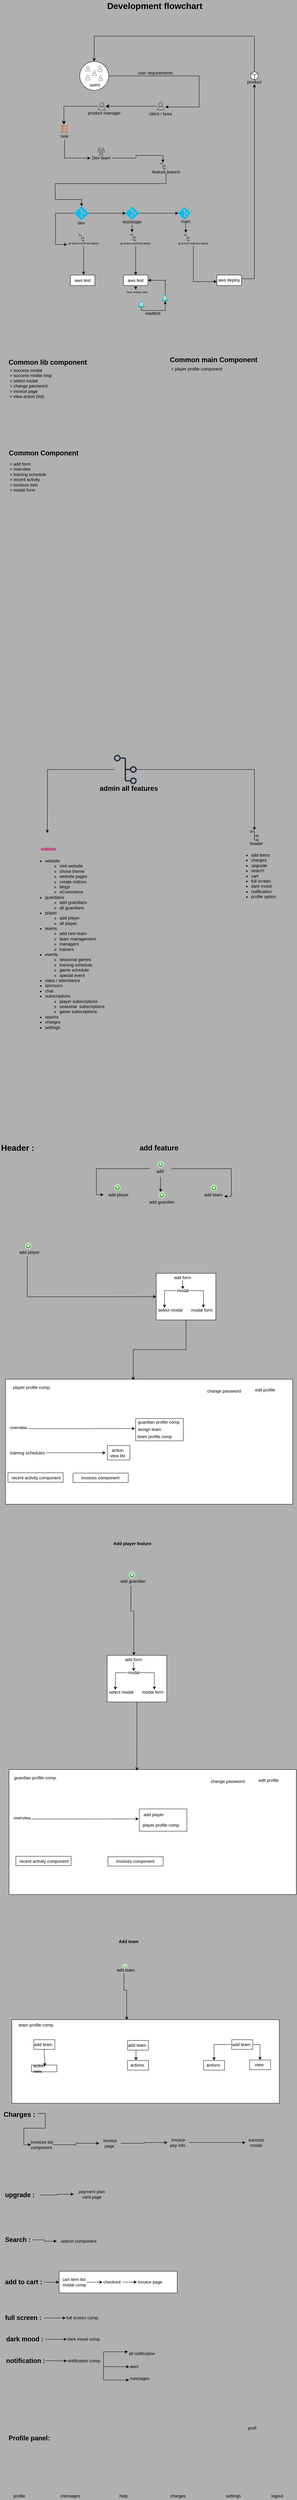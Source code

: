 <mxfile version="21.7.1" type="github">
  <diagram name="Page-1" id="2YBvvXClWsGukQMizWep">
    <mxGraphModel dx="1195" dy="1753" grid="0" gridSize="10" guides="1" tooltips="1" connect="1" arrows="1" fold="1" page="1" pageScale="1" pageWidth="850" pageHeight="1100" background="#b0b0b0" math="0" shadow="0">
      <root>
        <mxCell id="0" />
        <mxCell id="1" parent="0" />
        <mxCell id="0Mfy_nypwx77Hd2TMswc-383" value="" style="rounded=0;whiteSpace=wrap;html=1;" vertex="1" parent="1">
          <mxGeometry x="168.86" y="5338.21" width="327.14" height="60" as="geometry" />
        </mxCell>
        <mxCell id="0Mfy_nypwx77Hd2TMswc-115" value="" style="group" vertex="1" connectable="0" parent="1">
          <mxGeometry x="158" y="-946" width="573" height="872" as="geometry" />
        </mxCell>
        <mxCell id="0Mfy_nypwx77Hd2TMswc-113" value="" style="group" vertex="1" connectable="0" parent="0Mfy_nypwx77Hd2TMswc-115">
          <mxGeometry y="100" width="573" height="772" as="geometry" />
        </mxCell>
        <mxCell id="0Mfy_nypwx77Hd2TMswc-18" value="" style="group" vertex="1" connectable="0" parent="0Mfy_nypwx77Hd2TMswc-113">
          <mxGeometry x="68" y="70" width="80" height="80.001" as="geometry" />
        </mxCell>
        <mxCell id="0Mfy_nypwx77Hd2TMswc-15" value="" style="ellipse;aspect=fixed;fontColor=none;noLabel=1;" vertex="1" parent="0Mfy_nypwx77Hd2TMswc-18">
          <mxGeometry width="80" height="80" as="geometry" />
        </mxCell>
        <mxCell id="0Mfy_nypwx77Hd2TMswc-9" value="users" style="text;strokeColor=none;align=center;fillColor=none;html=1;verticalAlign=middle;whiteSpace=wrap;rounded=0;" vertex="1" parent="0Mfy_nypwx77Hd2TMswc-18">
          <mxGeometry x="11.504" y="50.001" width="60" height="30" as="geometry" />
        </mxCell>
        <mxCell id="0Mfy_nypwx77Hd2TMswc-17" value="" style="group" vertex="1" connectable="0" parent="0Mfy_nypwx77Hd2TMswc-18">
          <mxGeometry x="15" y="13" width="53" height="44" as="geometry" />
        </mxCell>
        <mxCell id="0Mfy_nypwx77Hd2TMswc-4" value="" style="sketch=0;outlineConnect=0;fontColor=#232F3E;gradientColor=none;fillColor=#232F3D;strokeColor=none;dashed=0;verticalLabelPosition=bottom;verticalAlign=top;align=center;html=1;fontSize=12;fontStyle=0;aspect=fixed;pointerEvents=1;shape=mxgraph.aws4.user;" vertex="1" parent="0Mfy_nypwx77Hd2TMswc-17">
          <mxGeometry x="17.995" y="11.892" width="14.615" height="14.615" as="geometry" />
        </mxCell>
        <mxCell id="0Mfy_nypwx77Hd2TMswc-5" value="" style="sketch=0;outlineConnect=0;fontColor=#232F3E;gradientColor=none;fillColor=#232F3D;strokeColor=none;dashed=0;verticalLabelPosition=bottom;verticalAlign=top;align=center;html=1;fontSize=12;fontStyle=0;aspect=fixed;pointerEvents=1;shape=mxgraph.aws4.user;" vertex="1" parent="0Mfy_nypwx77Hd2TMswc-17">
          <mxGeometry x="33.74" width="14.615" height="14.615" as="geometry" />
        </mxCell>
        <mxCell id="0Mfy_nypwx77Hd2TMswc-6" value="" style="sketch=0;outlineConnect=0;fontColor=#232F3E;gradientColor=none;fillColor=#232F3D;strokeColor=none;dashed=0;verticalLabelPosition=bottom;verticalAlign=top;align=center;html=1;fontSize=12;fontStyle=0;aspect=fixed;pointerEvents=1;shape=mxgraph.aws4.user;" vertex="1" parent="0Mfy_nypwx77Hd2TMswc-17">
          <mxGeometry width="14.615" height="14.615" as="geometry" />
        </mxCell>
        <mxCell id="0Mfy_nypwx77Hd2TMswc-7" value="" style="sketch=0;outlineConnect=0;fontColor=#232F3E;gradientColor=none;fillColor=#232F3D;strokeColor=none;dashed=0;verticalLabelPosition=bottom;verticalAlign=top;align=center;html=1;fontSize=12;fontStyle=0;aspect=fixed;pointerEvents=1;shape=mxgraph.aws4.user;" vertex="1" parent="0Mfy_nypwx77Hd2TMswc-17">
          <mxGeometry x="36.13" y="26.162" width="13.702" height="13.702" as="geometry" />
        </mxCell>
        <mxCell id="0Mfy_nypwx77Hd2TMswc-8" value="" style="sketch=0;outlineConnect=0;fontColor=#232F3E;gradientColor=none;fillColor=#232F3D;strokeColor=none;dashed=0;verticalLabelPosition=bottom;verticalAlign=top;align=center;html=1;fontSize=12;fontStyle=0;aspect=fixed;pointerEvents=1;shape=mxgraph.aws4.user;" vertex="1" parent="0Mfy_nypwx77Hd2TMswc-17">
          <mxGeometry y="24.378" width="14.615" height="14.615" as="geometry" />
        </mxCell>
        <mxCell id="0Mfy_nypwx77Hd2TMswc-24" value="" style="group" vertex="1" connectable="0" parent="0Mfy_nypwx77Hd2TMswc-113">
          <mxGeometry x="531" y="98" width="42" height="35" as="geometry" />
        </mxCell>
        <mxCell id="0Mfy_nypwx77Hd2TMswc-22" value="" style="html=1;whiteSpace=wrap;shape=isoCube2;backgroundOutline=1;isoAngle=15;" vertex="1" parent="0Mfy_nypwx77Hd2TMswc-24">
          <mxGeometry x="11" width="20" height="23" as="geometry" />
        </mxCell>
        <mxCell id="0Mfy_nypwx77Hd2TMswc-23" value="product" style="text;strokeColor=none;align=center;fillColor=none;html=1;verticalAlign=middle;whiteSpace=wrap;rounded=0;" vertex="1" parent="0Mfy_nypwx77Hd2TMswc-24">
          <mxGeometry y="23" width="42" height="12" as="geometry" />
        </mxCell>
        <mxCell id="0Mfy_nypwx77Hd2TMswc-29" value="" style="group" vertex="1" connectable="0" parent="0Mfy_nypwx77Hd2TMswc-113">
          <mxGeometry x="98.0" y="309" width="58.52" height="35.9" as="geometry" />
        </mxCell>
        <mxCell id="0Mfy_nypwx77Hd2TMswc-25" value="" style="sketch=0;outlineConnect=0;fontColor=#232F3E;gradientColor=none;fillColor=#232F3D;strokeColor=none;dashed=0;verticalLabelPosition=bottom;verticalAlign=top;align=center;html=1;fontSize=12;fontStyle=0;aspect=fixed;pointerEvents=1;shape=mxgraph.aws4.users;" vertex="1" parent="0Mfy_nypwx77Hd2TMswc-29">
          <mxGeometry x="18.76" width="21" height="21" as="geometry" />
        </mxCell>
        <mxCell id="0Mfy_nypwx77Hd2TMswc-26" value="Dev team" style="text;strokeColor=none;align=center;fillColor=none;html=1;verticalAlign=middle;whiteSpace=wrap;rounded=0;" vertex="1" parent="0Mfy_nypwx77Hd2TMswc-29">
          <mxGeometry y="21" width="58.52" height="14.9" as="geometry" />
        </mxCell>
        <mxCell id="0Mfy_nypwx77Hd2TMswc-33" value="" style="group" vertex="1" connectable="0" parent="0Mfy_nypwx77Hd2TMswc-113">
          <mxGeometry x="11.72" y="246" width="27.52" height="34" as="geometry" />
        </mxCell>
        <mxCell id="0Mfy_nypwx77Hd2TMswc-31" value="" style="sketch=0;outlineConnect=0;fontColor=#232F3E;gradientColor=none;fillColor=#D45B07;strokeColor=none;dashed=0;verticalLabelPosition=bottom;verticalAlign=top;align=center;html=1;fontSize=12;fontStyle=0;aspect=fixed;pointerEvents=1;shape=mxgraph.aws4.ecs_task;" vertex="1" parent="0Mfy_nypwx77Hd2TMswc-33">
          <mxGeometry x="5.28" width="16.96" height="22" as="geometry" />
        </mxCell>
        <mxCell id="0Mfy_nypwx77Hd2TMswc-32" value="task" style="text;strokeColor=none;align=center;fillColor=none;html=1;verticalAlign=middle;whiteSpace=wrap;rounded=0;" vertex="1" parent="0Mfy_nypwx77Hd2TMswc-33">
          <mxGeometry y="28" width="27.52" height="6" as="geometry" />
        </mxCell>
        <mxCell id="0Mfy_nypwx77Hd2TMswc-37" value="" style="group" vertex="1" connectable="0" parent="0Mfy_nypwx77Hd2TMswc-113">
          <mxGeometry x="264" y="350" width="86.62" height="29.33" as="geometry" />
        </mxCell>
        <mxCell id="0Mfy_nypwx77Hd2TMswc-34" value="" style="sketch=0;outlineConnect=0;fontColor=#232F3E;gradientColor=none;fillColor=#232F3D;strokeColor=none;dashed=0;verticalLabelPosition=bottom;verticalAlign=top;align=center;html=1;fontSize=12;fontStyle=0;aspect=fixed;pointerEvents=1;shape=mxgraph.aws4.git_repository;" vertex="1" parent="0Mfy_nypwx77Hd2TMswc-37">
          <mxGeometry x="27" width="14.85" height="19.31" as="geometry" />
        </mxCell>
        <mxCell id="0Mfy_nypwx77Hd2TMswc-35" value="feature branch" style="text;strokeColor=none;align=center;fillColor=none;html=1;verticalAlign=middle;whiteSpace=wrap;rounded=0;" vertex="1" parent="0Mfy_nypwx77Hd2TMswc-37">
          <mxGeometry y="23" width="86.62" height="6.33" as="geometry" />
        </mxCell>
        <mxCell id="0Mfy_nypwx77Hd2TMswc-47" value="" style="group" vertex="1" connectable="0" parent="0Mfy_nypwx77Hd2TMswc-113">
          <mxGeometry x="54" y="471" width="38" height="51.24" as="geometry" />
        </mxCell>
        <mxCell id="0Mfy_nypwx77Hd2TMswc-103" style="edgeStyle=orthogonalEdgeStyle;rounded=0;orthogonalLoop=1;jettySize=auto;html=1;exitX=1;exitY=0.5;exitDx=0;exitDy=0;exitPerimeter=0;" edge="1" parent="0Mfy_nypwx77Hd2TMswc-47" source="0Mfy_nypwx77Hd2TMswc-38">
          <mxGeometry relative="1" as="geometry">
            <mxPoint x="141.4" y="19" as="targetPoint" />
          </mxGeometry>
        </mxCell>
        <mxCell id="0Mfy_nypwx77Hd2TMswc-38" value="" style="verticalLabelPosition=bottom;html=1;verticalAlign=middle;align=center;strokeColor=none;fillColor=#00BEF2;shape=mxgraph.azure.git_repository;" vertex="1" parent="0Mfy_nypwx77Hd2TMswc-47">
          <mxGeometry width="38" height="38" as="geometry" />
        </mxCell>
        <mxCell id="0Mfy_nypwx77Hd2TMswc-42" value="dev" style="text;strokeColor=none;align=center;fillColor=none;html=1;verticalAlign=middle;whiteSpace=wrap;rounded=0;" vertex="1" parent="0Mfy_nypwx77Hd2TMswc-47">
          <mxGeometry y="41" width="36.9" height="10.24" as="geometry" />
        </mxCell>
        <mxCell id="0Mfy_nypwx77Hd2TMswc-48" value="" style="group" vertex="1" connectable="0" parent="0Mfy_nypwx77Hd2TMswc-113">
          <mxGeometry x="183.85" y="472" width="58.29" height="48.52" as="geometry" />
        </mxCell>
        <mxCell id="0Mfy_nypwx77Hd2TMswc-104" style="edgeStyle=orthogonalEdgeStyle;rounded=0;orthogonalLoop=1;jettySize=auto;html=1;exitX=1;exitY=0.5;exitDx=0;exitDy=0;exitPerimeter=0;" edge="1" parent="0Mfy_nypwx77Hd2TMswc-48" source="0Mfy_nypwx77Hd2TMswc-39">
          <mxGeometry relative="1" as="geometry">
            <mxPoint x="157.55" y="18" as="targetPoint" />
          </mxGeometry>
        </mxCell>
        <mxCell id="0Mfy_nypwx77Hd2TMswc-39" value="" style="verticalLabelPosition=bottom;html=1;verticalAlign=middle;align=center;strokeColor=none;fillColor=#00BEF2;shape=mxgraph.azure.git_repository;" vertex="1" parent="0Mfy_nypwx77Hd2TMswc-48">
          <mxGeometry x="11.15" width="36" height="36" as="geometry" />
        </mxCell>
        <mxCell id="0Mfy_nypwx77Hd2TMswc-108" style="edgeStyle=orthogonalEdgeStyle;rounded=0;orthogonalLoop=1;jettySize=auto;html=1;exitX=0.5;exitY=1;exitDx=0;exitDy=0;" edge="1" parent="0Mfy_nypwx77Hd2TMswc-48" source="0Mfy_nypwx77Hd2TMswc-43">
          <mxGeometry relative="1" as="geometry">
            <mxPoint x="29.15" y="70.8" as="targetPoint" />
          </mxGeometry>
        </mxCell>
        <mxCell id="0Mfy_nypwx77Hd2TMswc-43" value="test/stage" style="text;strokeColor=none;align=center;fillColor=none;html=1;verticalAlign=middle;whiteSpace=wrap;rounded=0;" vertex="1" parent="0Mfy_nypwx77Hd2TMswc-48">
          <mxGeometry y="36" width="58.29" height="12.52" as="geometry" />
        </mxCell>
        <mxCell id="0Mfy_nypwx77Hd2TMswc-49" value="" style="group" vertex="1" connectable="0" parent="0Mfy_nypwx77Hd2TMswc-113">
          <mxGeometry x="341" y="473" width="38.38" height="44.81" as="geometry" />
        </mxCell>
        <mxCell id="0Mfy_nypwx77Hd2TMswc-40" value="" style="verticalLabelPosition=bottom;html=1;verticalAlign=middle;align=center;strokeColor=none;fillColor=#00BEF2;shape=mxgraph.azure.git_repository;" vertex="1" parent="0Mfy_nypwx77Hd2TMswc-49">
          <mxGeometry width="34" height="34" as="geometry" />
        </mxCell>
        <mxCell id="0Mfy_nypwx77Hd2TMswc-109" style="edgeStyle=orthogonalEdgeStyle;rounded=0;orthogonalLoop=1;jettySize=auto;html=1;exitX=0.5;exitY=1;exitDx=0;exitDy=0;" edge="1" parent="0Mfy_nypwx77Hd2TMswc-49" source="0Mfy_nypwx77Hd2TMswc-44">
          <mxGeometry relative="1" as="geometry">
            <mxPoint x="20.8" y="71" as="targetPoint" />
          </mxGeometry>
        </mxCell>
        <mxCell id="0Mfy_nypwx77Hd2TMswc-44" value="main" style="text;strokeColor=none;align=center;fillColor=none;html=1;verticalAlign=middle;whiteSpace=wrap;rounded=0;" vertex="1" parent="0Mfy_nypwx77Hd2TMswc-49">
          <mxGeometry x="3" y="36" width="35.38" height="8.81" as="geometry" />
        </mxCell>
        <mxCell id="0Mfy_nypwx77Hd2TMswc-52" value="" style="group;verticalAlign=middle;align=center;" vertex="1" connectable="0" parent="0Mfy_nypwx77Hd2TMswc-113">
          <mxGeometry x="42.0" y="661" width="68" height="29" as="geometry" />
        </mxCell>
        <mxCell id="0Mfy_nypwx77Hd2TMswc-50" value="" style="rounded=0;whiteSpace=wrap;html=1;verticalAlign=middle;align=center;" vertex="1" parent="0Mfy_nypwx77Hd2TMswc-52">
          <mxGeometry width="68" height="29" as="geometry" />
        </mxCell>
        <mxCell id="0Mfy_nypwx77Hd2TMswc-51" value="aws test" style="text;strokeColor=none;align=center;fillColor=none;html=1;verticalAlign=middle;whiteSpace=wrap;rounded=0;" vertex="1" parent="0Mfy_nypwx77Hd2TMswc-52">
          <mxGeometry x="6.88" y="6.22" width="54.24" height="16.57" as="geometry" />
        </mxCell>
        <mxCell id="0Mfy_nypwx77Hd2TMswc-67" value="" style="group" vertex="1" connectable="0" parent="0Mfy_nypwx77Hd2TMswc-113">
          <mxGeometry x="33" y="548" width="91.38" height="33" as="geometry" />
        </mxCell>
        <mxCell id="0Mfy_nypwx77Hd2TMswc-61" value="" style="sketch=0;outlineConnect=0;fontColor=#232F3E;gradientColor=none;fillColor=#232F3D;strokeColor=none;dashed=0;verticalLabelPosition=bottom;verticalAlign=top;align=center;html=1;fontSize=12;fontStyle=0;aspect=fixed;pointerEvents=1;shape=mxgraph.aws4.git_repository;" vertex="1" parent="0Mfy_nypwx77Hd2TMswc-67">
          <mxGeometry x="32.31" width="15.38" height="20" as="geometry" />
        </mxCell>
        <mxCell id="0Mfy_nypwx77Hd2TMswc-105" style="edgeStyle=orthogonalEdgeStyle;rounded=0;orthogonalLoop=1;jettySize=auto;html=1;exitX=0.5;exitY=1;exitDx=0;exitDy=0;" edge="1" parent="0Mfy_nypwx77Hd2TMswc-67" source="0Mfy_nypwx77Hd2TMswc-64">
          <mxGeometry relative="1" as="geometry">
            <mxPoint x="45.6" y="112.4" as="targetPoint" />
          </mxGeometry>
        </mxCell>
        <mxCell id="0Mfy_nypwx77Hd2TMswc-64" value="&lt;font style=&quot;font-size: 7px;&quot;&gt;git actions build test deploy&lt;/font&gt;" style="text;strokeColor=none;align=center;fillColor=none;html=1;verticalAlign=middle;whiteSpace=wrap;rounded=0;" vertex="1" parent="0Mfy_nypwx77Hd2TMswc-67">
          <mxGeometry y="15" width="91.38" height="18" as="geometry" />
        </mxCell>
        <mxCell id="0Mfy_nypwx77Hd2TMswc-68" value="" style="group" vertex="1" connectable="0" parent="0Mfy_nypwx77Hd2TMswc-113">
          <mxGeometry x="177.31" y="547" width="91.38" height="34" as="geometry" />
        </mxCell>
        <mxCell id="0Mfy_nypwx77Hd2TMswc-63" value="" style="sketch=0;outlineConnect=0;fontColor=#232F3E;gradientColor=none;fillColor=#232F3D;strokeColor=none;dashed=0;verticalLabelPosition=bottom;verticalAlign=top;align=center;html=1;fontSize=12;fontStyle=0;aspect=fixed;pointerEvents=1;shape=mxgraph.aws4.git_repository;" vertex="1" parent="0Mfy_nypwx77Hd2TMswc-68">
          <mxGeometry x="30.69" width="15.38" height="20" as="geometry" />
        </mxCell>
        <mxCell id="0Mfy_nypwx77Hd2TMswc-66" value="&lt;font style=&quot;font-size: 7px;&quot;&gt;git actions build test deploy&lt;/font&gt;" style="text;strokeColor=none;align=center;fillColor=none;html=1;verticalAlign=middle;whiteSpace=wrap;rounded=0;" vertex="1" parent="0Mfy_nypwx77Hd2TMswc-68">
          <mxGeometry y="16" width="91.38" height="18" as="geometry" />
        </mxCell>
        <mxCell id="0Mfy_nypwx77Hd2TMswc-69" value="" style="group" vertex="1" connectable="0" parent="0Mfy_nypwx77Hd2TMswc-113">
          <mxGeometry x="337" y="548" width="91.38" height="33" as="geometry" />
        </mxCell>
        <mxCell id="0Mfy_nypwx77Hd2TMswc-62" value="" style="sketch=0;outlineConnect=0;fontColor=#232F3E;gradientColor=none;fillColor=#232F3D;strokeColor=none;dashed=0;verticalLabelPosition=bottom;verticalAlign=top;align=center;html=1;fontSize=12;fontStyle=0;aspect=fixed;pointerEvents=1;shape=mxgraph.aws4.git_repository;" vertex="1" parent="0Mfy_nypwx77Hd2TMswc-69">
          <mxGeometry x="20" width="15.38" height="20" as="geometry" />
        </mxCell>
        <mxCell id="0Mfy_nypwx77Hd2TMswc-65" value="&lt;font style=&quot;font-size: 7px;&quot;&gt;git actions build test deploy&lt;/font&gt;" style="text;strokeColor=none;align=center;fillColor=none;html=1;verticalAlign=middle;whiteSpace=wrap;rounded=0;" vertex="1" parent="0Mfy_nypwx77Hd2TMswc-69">
          <mxGeometry y="15" width="91.38" height="18" as="geometry" />
        </mxCell>
        <mxCell id="0Mfy_nypwx77Hd2TMswc-86" value="" style="group" vertex="1" connectable="0" parent="0Mfy_nypwx77Hd2TMswc-113">
          <mxGeometry x="189" y="661" width="123.52" height="111" as="geometry" />
        </mxCell>
        <mxCell id="0Mfy_nypwx77Hd2TMswc-58" value="" style="group;verticalAlign=middle;align=center;" vertex="1" connectable="0" parent="0Mfy_nypwx77Hd2TMswc-86">
          <mxGeometry width="68" height="29" as="geometry" />
        </mxCell>
        <mxCell id="0Mfy_nypwx77Hd2TMswc-59" value="" style="rounded=0;whiteSpace=wrap;html=1;verticalAlign=middle;align=center;" vertex="1" parent="0Mfy_nypwx77Hd2TMswc-58">
          <mxGeometry width="68" height="29" as="geometry" />
        </mxCell>
        <mxCell id="0Mfy_nypwx77Hd2TMswc-60" value="aws test" style="text;strokeColor=none;align=center;fillColor=none;html=1;verticalAlign=middle;whiteSpace=wrap;rounded=0;" vertex="1" parent="0Mfy_nypwx77Hd2TMswc-58">
          <mxGeometry x="6.88" y="6.22" width="54.24" height="16.57" as="geometry" />
        </mxCell>
        <mxCell id="0Mfy_nypwx77Hd2TMswc-70" value="" style="image;aspect=fixed;html=1;points=[];align=center;fontSize=12;image=img/lib/azure2/general/Load_Test.svg;" vertex="1" parent="0Mfy_nypwx77Hd2TMswc-86">
          <mxGeometry x="41" y="72" width="17.52" height="17" as="geometry" />
        </mxCell>
        <mxCell id="0Mfy_nypwx77Hd2TMswc-84" style="edgeStyle=orthogonalEdgeStyle;rounded=0;orthogonalLoop=1;jettySize=auto;html=1;entryX=1;entryY=0.5;entryDx=0;entryDy=0;exitX=0.568;exitY=0.052;exitDx=0;exitDy=0;exitPerimeter=0;" edge="1" parent="0Mfy_nypwx77Hd2TMswc-86" source="0Mfy_nypwx77Hd2TMswc-71" target="0Mfy_nypwx77Hd2TMswc-59">
          <mxGeometry relative="1" as="geometry">
            <mxPoint x="105.111" y="23.389" as="targetPoint" />
          </mxGeometry>
        </mxCell>
        <mxCell id="0Mfy_nypwx77Hd2TMswc-71" value="" style="image;aspect=fixed;html=1;points=[];align=center;fontSize=12;image=img/lib/azure2/general/Load_Test.svg;" vertex="1" parent="0Mfy_nypwx77Hd2TMswc-86">
          <mxGeometry x="106" y="55" width="17.52" height="17" as="geometry" />
        </mxCell>
        <mxCell id="0Mfy_nypwx77Hd2TMswc-81" value="" style="edgeStyle=orthogonalEdgeStyle;rounded=0;orthogonalLoop=1;jettySize=auto;html=1;" edge="1" parent="0Mfy_nypwx77Hd2TMswc-86" source="0Mfy_nypwx77Hd2TMswc-70" target="0Mfy_nypwx77Hd2TMswc-71">
          <mxGeometry relative="1" as="geometry">
            <Array as="points">
              <mxPoint x="50" y="98" />
              <mxPoint x="116" y="98" />
            </Array>
          </mxGeometry>
        </mxCell>
        <mxCell id="0Mfy_nypwx77Hd2TMswc-72" value="&lt;font style=&quot;font-size: 7px;&quot;&gt;more realistic data&lt;/font&gt;" style="text;strokeColor=none;align=center;fillColor=none;html=1;verticalAlign=middle;whiteSpace=wrap;rounded=0;" vertex="1" parent="0Mfy_nypwx77Hd2TMswc-86">
          <mxGeometry x="6.95" y="40" width="61.05" height="11.29" as="geometry" />
        </mxCell>
        <mxCell id="0Mfy_nypwx77Hd2TMswc-79" style="edgeStyle=orthogonalEdgeStyle;rounded=0;orthogonalLoop=1;jettySize=auto;html=1;exitX=0.5;exitY=1;exitDx=0;exitDy=0;entryX=0.446;entryY=0.039;entryDx=0;entryDy=0;entryPerimeter=0;" edge="1" parent="0Mfy_nypwx77Hd2TMswc-86" source="0Mfy_nypwx77Hd2TMswc-59" target="0Mfy_nypwx77Hd2TMswc-72">
          <mxGeometry relative="1" as="geometry" />
        </mxCell>
        <mxCell id="0Mfy_nypwx77Hd2TMswc-85" value="loadtest" style="text;strokeColor=none;align=center;fillColor=none;html=1;verticalAlign=middle;whiteSpace=wrap;rounded=0;" vertex="1" parent="0Mfy_nypwx77Hd2TMswc-86">
          <mxGeometry x="53.14" y="100" width="56.71" height="11" as="geometry" />
        </mxCell>
        <mxCell id="0Mfy_nypwx77Hd2TMswc-87" value="" style="group" vertex="1" connectable="0" parent="0Mfy_nypwx77Hd2TMswc-113">
          <mxGeometry x="448" y="661" width="68.12" height="29" as="geometry" />
        </mxCell>
        <mxCell id="0Mfy_nypwx77Hd2TMswc-56" value="" style="rounded=0;whiteSpace=wrap;html=1;verticalAlign=middle;align=center;" vertex="1" parent="0Mfy_nypwx77Hd2TMswc-87">
          <mxGeometry x="0.12" width="68" height="29" as="geometry" />
        </mxCell>
        <mxCell id="0Mfy_nypwx77Hd2TMswc-57" value="aws deploy" style="text;strokeColor=none;align=center;fillColor=none;html=1;verticalAlign=middle;whiteSpace=wrap;rounded=0;container=0;" vertex="1" parent="0Mfy_nypwx77Hd2TMswc-87">
          <mxGeometry y="6.22" width="68.12" height="15.78" as="geometry" />
        </mxCell>
        <mxCell id="0Mfy_nypwx77Hd2TMswc-88" style="edgeStyle=orthogonalEdgeStyle;rounded=0;orthogonalLoop=1;jettySize=auto;html=1;exitX=1;exitY=0.5;exitDx=0;exitDy=0;entryX=1.156;entryY=0.636;entryDx=0;entryDy=0;entryPerimeter=0;" edge="1" parent="0Mfy_nypwx77Hd2TMswc-113" source="0Mfy_nypwx77Hd2TMswc-15" target="0Mfy_nypwx77Hd2TMswc-93">
          <mxGeometry relative="1" as="geometry">
            <mxPoint x="129" y="196" as="targetPoint" />
            <Array as="points">
              <mxPoint x="399" y="110" />
              <mxPoint x="399" y="196" />
              <mxPoint x="305" y="196" />
            </Array>
          </mxGeometry>
        </mxCell>
        <mxCell id="0Mfy_nypwx77Hd2TMswc-91" value="user requirements" style="text;strokeColor=none;align=center;fillColor=none;html=1;verticalAlign=middle;whiteSpace=wrap;rounded=0;" vertex="1" parent="0Mfy_nypwx77Hd2TMswc-113">
          <mxGeometry x="221" y="96" width="112.8" height="12.6" as="geometry" />
        </mxCell>
        <mxCell id="0Mfy_nypwx77Hd2TMswc-92" value="" style="group" vertex="1" connectable="0" parent="0Mfy_nypwx77Hd2TMswc-113">
          <mxGeometry x="253" y="183" width="77.76" height="36.43" as="geometry" />
        </mxCell>
        <mxCell id="0Mfy_nypwx77Hd2TMswc-93" value="" style="sketch=0;outlineConnect=0;fontColor=#232F3E;gradientColor=none;fillColor=#232F3D;strokeColor=none;dashed=0;verticalLabelPosition=bottom;verticalAlign=top;align=center;html=1;fontSize=12;fontStyle=0;aspect=fixed;pointerEvents=1;shape=mxgraph.aws4.user;" vertex="1" parent="0Mfy_nypwx77Hd2TMswc-92">
          <mxGeometry x="27.88" width="22" height="22" as="geometry" />
        </mxCell>
        <mxCell id="0Mfy_nypwx77Hd2TMswc-94" value="client / boss" style="text;strokeColor=none;align=center;fillColor=none;html=1;verticalAlign=middle;whiteSpace=wrap;rounded=0;" vertex="1" parent="0Mfy_nypwx77Hd2TMswc-92">
          <mxGeometry y="28" width="77.76" height="8.43" as="geometry" />
        </mxCell>
        <mxCell id="0Mfy_nypwx77Hd2TMswc-96" value="" style="group" vertex="1" connectable="0" parent="0Mfy_nypwx77Hd2TMswc-113">
          <mxGeometry x="86.06" y="183" width="102.94" height="36.43" as="geometry" />
        </mxCell>
        <mxCell id="0Mfy_nypwx77Hd2TMswc-19" value="" style="sketch=0;outlineConnect=0;fontColor=#232F3E;gradientColor=none;fillColor=#232F3D;strokeColor=none;dashed=0;verticalLabelPosition=bottom;verticalAlign=top;align=center;html=1;fontSize=12;fontStyle=0;aspect=fixed;pointerEvents=1;shape=mxgraph.aws4.user;" vertex="1" parent="0Mfy_nypwx77Hd2TMswc-96">
          <mxGeometry x="32" width="22" height="22" as="geometry" />
        </mxCell>
        <mxCell id="0Mfy_nypwx77Hd2TMswc-20" value="product manager&amp;nbsp;" style="text;strokeColor=none;align=center;fillColor=none;html=1;verticalAlign=middle;whiteSpace=wrap;rounded=0;" vertex="1" parent="0Mfy_nypwx77Hd2TMswc-96">
          <mxGeometry y="24" width="102.94" height="12.43" as="geometry" />
        </mxCell>
        <mxCell id="0Mfy_nypwx77Hd2TMswc-97" value="" style="edgeStyle=segmentEdgeStyle;endArrow=classic;html=1;curved=0;rounded=0;endSize=8;startSize=8;sourcePerimeterSpacing=0;targetPerimeterSpacing=0;" edge="1" parent="0Mfy_nypwx77Hd2TMswc-113" source="0Mfy_nypwx77Hd2TMswc-93" target="0Mfy_nypwx77Hd2TMswc-19">
          <mxGeometry width="100" relative="1" as="geometry">
            <mxPoint x="225" y="177" as="sourcePoint" />
            <mxPoint x="325" y="217" as="targetPoint" />
            <Array as="points">
              <mxPoint x="245" y="194" />
              <mxPoint x="245" y="194" />
            </Array>
          </mxGeometry>
        </mxCell>
        <mxCell id="0Mfy_nypwx77Hd2TMswc-98" value="" style="edgeStyle=segmentEdgeStyle;endArrow=classic;html=1;curved=0;rounded=0;endSize=8;startSize=8;sourcePerimeterSpacing=0;targetPerimeterSpacing=0;entryX=0.412;entryY=-0.045;entryDx=0;entryDy=0;entryPerimeter=0;" edge="1" parent="0Mfy_nypwx77Hd2TMswc-113" source="0Mfy_nypwx77Hd2TMswc-19" target="0Mfy_nypwx77Hd2TMswc-31">
          <mxGeometry width="100" relative="1" as="geometry">
            <mxPoint x="66" y="174" as="sourcePoint" />
            <mxPoint x="26" y="229" as="targetPoint" />
            <Array as="points">
              <mxPoint x="24" y="194" />
            </Array>
          </mxGeometry>
        </mxCell>
        <mxCell id="0Mfy_nypwx77Hd2TMswc-99" style="edgeStyle=orthogonalEdgeStyle;rounded=0;orthogonalLoop=1;jettySize=auto;html=1;entryX=0;entryY=0.5;entryDx=0;entryDy=0;" edge="1" parent="0Mfy_nypwx77Hd2TMswc-113" target="0Mfy_nypwx77Hd2TMswc-26">
          <mxGeometry relative="1" as="geometry">
            <mxPoint x="26" y="286" as="sourcePoint" />
            <Array as="points">
              <mxPoint x="26" y="338" />
            </Array>
          </mxGeometry>
        </mxCell>
        <mxCell id="0Mfy_nypwx77Hd2TMswc-100" style="edgeStyle=orthogonalEdgeStyle;rounded=0;orthogonalLoop=1;jettySize=auto;html=1;exitX=1;exitY=0.5;exitDx=0;exitDy=0;" edge="1" parent="0Mfy_nypwx77Hd2TMswc-113" source="0Mfy_nypwx77Hd2TMswc-26" target="0Mfy_nypwx77Hd2TMswc-34">
          <mxGeometry relative="1" as="geometry" />
        </mxCell>
        <mxCell id="0Mfy_nypwx77Hd2TMswc-101" style="edgeStyle=orthogonalEdgeStyle;rounded=0;orthogonalLoop=1;jettySize=auto;html=1;exitX=0.5;exitY=1;exitDx=0;exitDy=0;entryX=0.5;entryY=0;entryDx=0;entryDy=0;entryPerimeter=0;" edge="1" parent="0Mfy_nypwx77Hd2TMswc-113" source="0Mfy_nypwx77Hd2TMswc-35" target="0Mfy_nypwx77Hd2TMswc-38">
          <mxGeometry relative="1" as="geometry">
            <mxPoint x="69" y="452" as="targetPoint" />
            <Array as="points">
              <mxPoint x="307" y="408" />
              <mxPoint y="408" />
              <mxPoint y="452" />
              <mxPoint x="73" y="452" />
            </Array>
          </mxGeometry>
        </mxCell>
        <mxCell id="0Mfy_nypwx77Hd2TMswc-102" style="edgeStyle=orthogonalEdgeStyle;rounded=0;orthogonalLoop=1;jettySize=auto;html=1;exitX=0;exitY=0.5;exitDx=0;exitDy=0;exitPerimeter=0;entryX=0;entryY=0.75;entryDx=0;entryDy=0;" edge="1" parent="0Mfy_nypwx77Hd2TMswc-113" source="0Mfy_nypwx77Hd2TMswc-38" target="0Mfy_nypwx77Hd2TMswc-64">
          <mxGeometry relative="1" as="geometry">
            <Array as="points">
              <mxPoint x="1" y="490" />
              <mxPoint x="1" y="577" />
            </Array>
          </mxGeometry>
        </mxCell>
        <mxCell id="0Mfy_nypwx77Hd2TMswc-107" style="edgeStyle=orthogonalEdgeStyle;rounded=0;orthogonalLoop=1;jettySize=auto;html=1;exitX=0.5;exitY=1;exitDx=0;exitDy=0;entryX=0.5;entryY=0;entryDx=0;entryDy=0;" edge="1" parent="0Mfy_nypwx77Hd2TMswc-113" source="0Mfy_nypwx77Hd2TMswc-66" target="0Mfy_nypwx77Hd2TMswc-59">
          <mxGeometry relative="1" as="geometry" />
        </mxCell>
        <mxCell id="0Mfy_nypwx77Hd2TMswc-110" style="edgeStyle=orthogonalEdgeStyle;rounded=0;orthogonalLoop=1;jettySize=auto;html=1;exitX=0.5;exitY=1;exitDx=0;exitDy=0;entryX=0;entryY=0.75;entryDx=0;entryDy=0;" edge="1" parent="0Mfy_nypwx77Hd2TMswc-113" source="0Mfy_nypwx77Hd2TMswc-65" target="0Mfy_nypwx77Hd2TMswc-57">
          <mxGeometry relative="1" as="geometry" />
        </mxCell>
        <mxCell id="0Mfy_nypwx77Hd2TMswc-111" style="edgeStyle=orthogonalEdgeStyle;rounded=0;orthogonalLoop=1;jettySize=auto;html=1;exitX=1;exitY=0.25;exitDx=0;exitDy=0;entryX=0.5;entryY=1;entryDx=0;entryDy=0;" edge="1" parent="0Mfy_nypwx77Hd2TMswc-113" source="0Mfy_nypwx77Hd2TMswc-57" target="0Mfy_nypwx77Hd2TMswc-23">
          <mxGeometry relative="1" as="geometry" />
        </mxCell>
        <mxCell id="0Mfy_nypwx77Hd2TMswc-112" style="edgeStyle=orthogonalEdgeStyle;rounded=0;orthogonalLoop=1;jettySize=auto;html=1;exitX=0.5;exitY=0;exitDx=0;exitDy=0;exitPerimeter=0;entryX=0.5;entryY=0;entryDx=0;entryDy=0;" edge="1" parent="0Mfy_nypwx77Hd2TMswc-113" source="0Mfy_nypwx77Hd2TMswc-22" target="0Mfy_nypwx77Hd2TMswc-15">
          <mxGeometry relative="1" as="geometry">
            <Array as="points">
              <mxPoint x="552" />
              <mxPoint x="108" />
            </Array>
          </mxGeometry>
        </mxCell>
        <mxCell id="0Mfy_nypwx77Hd2TMswc-114" value="Development flowchart" style="text;strokeColor=none;align=center;fillColor=none;html=1;verticalAlign=middle;whiteSpace=wrap;rounded=0;fontStyle=1;fontSize=24;" vertex="1" parent="0Mfy_nypwx77Hd2TMswc-115">
          <mxGeometry x="114" width="324" height="33" as="geometry" />
        </mxCell>
        <mxCell id="0Mfy_nypwx77Hd2TMswc-148" value="" style="group" vertex="1" connectable="0" parent="1">
          <mxGeometry x="420" y="2268" width="60" height="42.003" as="geometry" />
        </mxCell>
        <mxCell id="0Mfy_nypwx77Hd2TMswc-141" value="" style="verticalLabelPosition=bottom;verticalAlign=top;html=1;shadow=0;dashed=0;strokeWidth=1;shape=mxgraph.ios.iAddIcon;fillColor=#7AdF78;fillColor2=#1A9917;strokeColor=#ffffff;sketch=0;" vertex="1" parent="0Mfy_nypwx77Hd2TMswc-148">
          <mxGeometry x="22.5" width="15" height="15" as="geometry" />
        </mxCell>
        <mxCell id="0Mfy_nypwx77Hd2TMswc-244" style="edgeStyle=orthogonalEdgeStyle;rounded=0;orthogonalLoop=1;jettySize=auto;html=1;exitX=0.5;exitY=1;exitDx=0;exitDy=0;" edge="1" parent="0Mfy_nypwx77Hd2TMswc-148" source="0Mfy_nypwx77Hd2TMswc-142">
          <mxGeometry relative="1" as="geometry">
            <mxPoint x="30" y="84" as="targetPoint" />
          </mxGeometry>
        </mxCell>
        <mxCell id="0Mfy_nypwx77Hd2TMswc-142" value="add&amp;nbsp;" style="text;strokeColor=none;align=center;fillColor=none;html=1;verticalAlign=middle;whiteSpace=wrap;rounded=0;" vertex="1" parent="0Mfy_nypwx77Hd2TMswc-148">
          <mxGeometry y="12.003" width="60" height="30" as="geometry" />
        </mxCell>
        <mxCell id="0Mfy_nypwx77Hd2TMswc-152" value="" style="group" vertex="1" connectable="0" parent="1">
          <mxGeometry x="292" y="2332" width="83" height="37" as="geometry" />
        </mxCell>
        <mxCell id="0Mfy_nypwx77Hd2TMswc-137" value="" style="verticalLabelPosition=bottom;verticalAlign=top;html=1;shadow=0;dashed=0;strokeWidth=1;shape=mxgraph.ios.iAddIcon;fillColor=#7AdF78;fillColor2=#1A9917;strokeColor=#ffffff;sketch=0;" vertex="1" parent="0Mfy_nypwx77Hd2TMswc-152">
          <mxGeometry x="31" width="15" height="15" as="geometry" />
        </mxCell>
        <mxCell id="0Mfy_nypwx77Hd2TMswc-143" value="add player" style="text;strokeColor=none;align=center;fillColor=none;html=1;verticalAlign=middle;whiteSpace=wrap;rounded=0;" vertex="1" parent="0Mfy_nypwx77Hd2TMswc-152">
          <mxGeometry y="18" width="83" height="19" as="geometry" />
        </mxCell>
        <mxCell id="0Mfy_nypwx77Hd2TMswc-182" value="" style="group" vertex="1" connectable="0" parent="1">
          <mxGeometry x="569" y="2333" width="57" height="35" as="geometry" />
        </mxCell>
        <mxCell id="0Mfy_nypwx77Hd2TMswc-183" value="" style="verticalLabelPosition=bottom;verticalAlign=top;html=1;shadow=0;dashed=0;strokeWidth=1;shape=mxgraph.ios.iAddIcon;fillColor=#7AdF78;fillColor2=#1A9917;strokeColor=#ffffff;sketch=0;" vertex="1" parent="0Mfy_nypwx77Hd2TMswc-182">
          <mxGeometry x="21" width="15" height="15" as="geometry" />
        </mxCell>
        <mxCell id="0Mfy_nypwx77Hd2TMswc-184" value="add team&amp;nbsp;" style="text;strokeColor=none;align=center;fillColor=none;html=1;verticalAlign=middle;whiteSpace=wrap;rounded=0;" vertex="1" parent="0Mfy_nypwx77Hd2TMswc-182">
          <mxGeometry y="19" width="57" height="16" as="geometry" />
        </mxCell>
        <mxCell id="0Mfy_nypwx77Hd2TMswc-185" value="" style="group" vertex="1" connectable="0" parent="1">
          <mxGeometry x="409.83" y="2353" width="88" height="38" as="geometry" />
        </mxCell>
        <mxCell id="0Mfy_nypwx77Hd2TMswc-186" value="" style="verticalLabelPosition=bottom;verticalAlign=top;html=1;shadow=0;dashed=0;strokeWidth=1;shape=mxgraph.ios.iAddIcon;fillColor=#7AdF78;fillColor2=#1A9917;strokeColor=#ffffff;sketch=0;" vertex="1" parent="0Mfy_nypwx77Hd2TMswc-185">
          <mxGeometry x="36" width="15" height="15" as="geometry" />
        </mxCell>
        <mxCell id="0Mfy_nypwx77Hd2TMswc-187" value="add guardian" style="text;strokeColor=none;align=center;fillColor=none;html=1;verticalAlign=middle;whiteSpace=wrap;rounded=0;" vertex="1" parent="0Mfy_nypwx77Hd2TMswc-185">
          <mxGeometry y="15" width="88" height="23" as="geometry" />
        </mxCell>
        <mxCell id="0Mfy_nypwx77Hd2TMswc-212" value="&lt;b style=&quot;font-size: 19px;&quot;&gt;Common lib component&lt;/b&gt;" style="text;strokeColor=none;align=center;fillColor=none;html=1;verticalAlign=middle;whiteSpace=wrap;rounded=0;fontSize=19;" vertex="1" parent="1">
          <mxGeometry x="17" y="47" width="241" height="20.67" as="geometry" />
        </mxCell>
        <mxCell id="0Mfy_nypwx77Hd2TMswc-213" value="&amp;gt; success modal&lt;br&gt;&amp;gt; success modal msg&amp;nbsp;&lt;br&gt;&amp;gt; select modal&lt;br&gt;&amp;gt; change password&lt;br&gt;&amp;gt; invoice page&lt;br&gt;&amp;gt; view action (list)" style="text;strokeColor=none;align=left;fillColor=none;html=1;verticalAlign=top;whiteSpace=wrap;rounded=0;" vertex="1" parent="1">
          <mxGeometry x="30" y="65" width="164" height="241" as="geometry" />
        </mxCell>
        <mxCell id="0Mfy_nypwx77Hd2TMswc-214" value="&lt;b style=&quot;font-size: 19px;&quot;&gt;Common Component&lt;/b&gt;" style="text;strokeColor=none;align=center;fillColor=none;html=1;verticalAlign=middle;whiteSpace=wrap;rounded=0;fontSize=19;" vertex="1" parent="1">
          <mxGeometry x="17" y="298" width="218" height="20.67" as="geometry" />
        </mxCell>
        <mxCell id="0Mfy_nypwx77Hd2TMswc-215" value="&amp;gt; add form&lt;br&gt;&amp;gt; overview&lt;br&gt;&amp;gt; training schedule&amp;nbsp;&lt;br&gt;&amp;gt; recent activity&lt;br&gt;&amp;gt; invoices lists&lt;br&gt;&amp;gt; modal form" style="text;strokeColor=none;align=left;fillColor=none;html=1;verticalAlign=top;whiteSpace=wrap;rounded=0;" vertex="1" parent="1">
          <mxGeometry x="30" y="324" width="238.85" height="235.38" as="geometry" />
        </mxCell>
        <mxCell id="0Mfy_nypwx77Hd2TMswc-216" value="&lt;b style=&quot;font-size: 19px;&quot;&gt;Common main Component&lt;/b&gt;" style="text;strokeColor=none;align=center;fillColor=none;html=1;verticalAlign=middle;whiteSpace=wrap;rounded=0;fontSize=19;" vertex="1" parent="1">
          <mxGeometry x="443" y="44" width="308" height="12" as="geometry" />
        </mxCell>
        <mxCell id="0Mfy_nypwx77Hd2TMswc-217" value="&amp;gt; player profile component" style="text;strokeColor=none;align=left;fillColor=none;html=1;verticalAlign=top;whiteSpace=wrap;rounded=0;" vertex="1" parent="1">
          <mxGeometry x="477" y="61" width="332.3" height="522.44" as="geometry" />
        </mxCell>
        <mxCell id="0Mfy_nypwx77Hd2TMswc-218" value="" style="group" vertex="1" connectable="0" parent="1">
          <mxGeometry x="268.85" y="1142" width="186" height="110" as="geometry" />
        </mxCell>
        <mxCell id="0Mfy_nypwx77Hd2TMswc-117" value="&lt;b style=&quot;font-size: 19px;&quot;&gt;admin all features&lt;/b&gt;" style="text;strokeColor=none;align=center;fillColor=none;html=1;verticalAlign=middle;whiteSpace=wrap;rounded=0;fontSize=19;" vertex="1" parent="0Mfy_nypwx77Hd2TMswc-218">
          <mxGeometry y="78" width="186" height="32" as="geometry" />
        </mxCell>
        <mxCell id="0Mfy_nypwx77Hd2TMswc-123" value="" style="sketch=0;outlineConnect=0;fontColor=#232F3E;gradientColor=none;fillColor=#232F3D;strokeColor=none;dashed=0;verticalLabelPosition=bottom;verticalAlign=top;align=center;html=1;fontSize=12;fontStyle=0;aspect=fixed;pointerEvents=1;shape=mxgraph.aws4.git_repository;" vertex="1" parent="0Mfy_nypwx77Hd2TMswc-218">
          <mxGeometry x="52" width="63" height="81.9" as="geometry" />
        </mxCell>
        <mxCell id="0Mfy_nypwx77Hd2TMswc-231" value="" style="group" vertex="1" connectable="0" parent="1">
          <mxGeometry x="116" y="1359" width="48" height="47.41" as="geometry" />
        </mxCell>
        <mxCell id="0Mfy_nypwx77Hd2TMswc-229" value="" style="shape=image;html=1;verticalAlign=top;verticalLabelPosition=bottom;labelBackgroundColor=#ffffff;imageAspect=0;aspect=fixed;image=https://cdn0.iconfinder.com/data/icons/phosphor-fill-vol-4/256/sidebar-simple-fill-128.png" vertex="1" parent="0Mfy_nypwx77Hd2TMswc-231">
          <mxGeometry width="40.25" height="40.25" as="geometry" />
        </mxCell>
        <mxCell id="0Mfy_nypwx77Hd2TMswc-220" value="sidebar" style="text;strokeColor=none;align=left;fillColor=none;html=1;verticalAlign=middle;whiteSpace=wrap;rounded=0;fontStyle=1;fontColor=#CC0066;" vertex="1" parent="0Mfy_nypwx77Hd2TMswc-231">
          <mxGeometry y="40.25" width="48" height="7.16" as="geometry" />
        </mxCell>
        <mxCell id="0Mfy_nypwx77Hd2TMswc-125" value="&lt;span style=&quot;&quot;&gt;header&lt;/span&gt;" style="text;strokeColor=none;align=center;fillColor=none;html=1;verticalAlign=middle;whiteSpace=wrap;rounded=0;labelBackgroundColor=none;" vertex="1" parent="1">
          <mxGeometry x="691" y="1382" width="49" height="12" as="geometry" />
        </mxCell>
        <mxCell id="0Mfy_nypwx77Hd2TMswc-127" value="" style="sketch=0;outlineConnect=0;fontColor=#232F3E;gradientColor=none;fillColor=#232F3D;strokeColor=none;dashed=0;verticalLabelPosition=bottom;verticalAlign=top;align=center;html=1;fontSize=12;fontStyle=0;aspect=fixed;pointerEvents=1;shape=mxgraph.aws4.git_repository;" vertex="1" parent="1">
          <mxGeometry x="698.08" y="1351" width="23.85" height="31" as="geometry" />
        </mxCell>
        <mxCell id="0Mfy_nypwx77Hd2TMswc-129" style="edgeStyle=orthogonalEdgeStyle;rounded=0;orthogonalLoop=1;jettySize=auto;html=1;exitX=0.5;exitY=1;exitDx=0;exitDy=0;" edge="1" parent="1" source="0Mfy_nypwx77Hd2TMswc-125" target="0Mfy_nypwx77Hd2TMswc-125">
          <mxGeometry relative="1" as="geometry" />
        </mxCell>
        <mxCell id="0Mfy_nypwx77Hd2TMswc-234" value="" style="edgeStyle=orthogonalEdgeStyle;rounded=0;orthogonalLoop=1;jettySize=auto;html=1;" edge="1" parent="1" source="0Mfy_nypwx77Hd2TMswc-123">
          <mxGeometry relative="1" as="geometry">
            <mxPoint x="136" y="1359" as="targetPoint" />
          </mxGeometry>
        </mxCell>
        <mxCell id="0Mfy_nypwx77Hd2TMswc-236" value="" style="edgeStyle=orthogonalEdgeStyle;rounded=0;orthogonalLoop=1;jettySize=auto;html=1;" edge="1" parent="1" source="0Mfy_nypwx77Hd2TMswc-123" target="0Mfy_nypwx77Hd2TMswc-127">
          <mxGeometry relative="1" as="geometry">
            <mxPoint x="435.35" y="1183" as="targetPoint" />
          </mxGeometry>
        </mxCell>
        <mxCell id="0Mfy_nypwx77Hd2TMswc-237" value="&lt;ul&gt;&lt;li&gt;&lt;span style=&quot;background-color: initial;&quot;&gt;website&lt;/span&gt;&lt;/li&gt;&lt;ul&gt;&lt;li&gt;visit website&amp;nbsp;&lt;/li&gt;&lt;li&gt;chose theme&amp;nbsp;&lt;/li&gt;&lt;li&gt;website pages&lt;/li&gt;&lt;li&gt;create notices&amp;nbsp;&lt;/li&gt;&lt;li&gt;blogs&lt;/li&gt;&lt;li&gt;eCommerce&lt;/li&gt;&lt;/ul&gt;&lt;li&gt;guardians&amp;nbsp;&lt;/li&gt;&lt;ul&gt;&lt;li&gt;add guardians&lt;/li&gt;&lt;li&gt;all guardians&lt;/li&gt;&lt;/ul&gt;&lt;li&gt;player&lt;/li&gt;&lt;ul&gt;&lt;li&gt;add player&lt;/li&gt;&lt;li&gt;all player&lt;/li&gt;&lt;/ul&gt;&lt;li&gt;teams&lt;/li&gt;&lt;ul&gt;&lt;li&gt;add new team&lt;/li&gt;&lt;li&gt;team management&lt;/li&gt;&lt;li&gt;managers&lt;/li&gt;&lt;li&gt;trainers&lt;/li&gt;&lt;/ul&gt;&lt;li&gt;events&lt;/li&gt;&lt;ul&gt;&lt;li&gt;seasonal games&lt;/li&gt;&lt;li&gt;training schedule&lt;/li&gt;&lt;li&gt;game schedule&lt;/li&gt;&lt;li&gt;special event&lt;/li&gt;&lt;/ul&gt;&lt;li&gt;class / attendance&lt;/li&gt;&lt;li&gt;sponsors&lt;/li&gt;&lt;li&gt;chat&lt;/li&gt;&lt;li&gt;subscriptions&lt;/li&gt;&lt;ul&gt;&lt;li&gt;player subscriptions&lt;/li&gt;&lt;li&gt;seasonal&amp;nbsp; subscriptions&lt;/li&gt;&lt;li&gt;game subscriptions&lt;/li&gt;&lt;/ul&gt;&lt;li&gt;reports&lt;/li&gt;&lt;li&gt;charges&lt;/li&gt;&lt;li&gt;settings&lt;/li&gt;&lt;/ul&gt;" style="text;strokeColor=none;align=left;fillColor=none;html=1;verticalAlign=top;whiteSpace=wrap;rounded=0;" vertex="1" parent="1">
          <mxGeometry x="88.25" y="1410" width="228.5" height="538" as="geometry" />
        </mxCell>
        <mxCell id="0Mfy_nypwx77Hd2TMswc-238" value="&lt;ul&gt;&lt;li&gt;add items&lt;/li&gt;&lt;li&gt;charges&amp;nbsp;&lt;/li&gt;&lt;li&gt;upgrade&lt;/li&gt;&lt;li&gt;search&lt;/li&gt;&lt;li&gt;cart&amp;nbsp;&lt;/li&gt;&lt;li&gt;full screen&amp;nbsp;&lt;/li&gt;&lt;li&gt;dark mood&lt;/li&gt;&lt;li&gt;notification&amp;nbsp;&lt;/li&gt;&lt;li&gt;profile option&amp;nbsp;&lt;/li&gt;&lt;/ul&gt;" style="text;strokeColor=none;align=left;fillColor=none;html=1;verticalAlign=top;whiteSpace=wrap;rounded=0;" vertex="1" parent="1">
          <mxGeometry x="659" y="1394" width="164" height="278" as="geometry" />
        </mxCell>
        <mxCell id="0Mfy_nypwx77Hd2TMswc-242" style="edgeStyle=orthogonalEdgeStyle;rounded=0;orthogonalLoop=1;jettySize=auto;html=1;exitX=0;exitY=0.25;exitDx=0;exitDy=0;entryX=0;entryY=0.5;entryDx=0;entryDy=0;" edge="1" parent="1" source="0Mfy_nypwx77Hd2TMswc-142" target="0Mfy_nypwx77Hd2TMswc-143">
          <mxGeometry relative="1" as="geometry" />
        </mxCell>
        <mxCell id="0Mfy_nypwx77Hd2TMswc-243" style="edgeStyle=orthogonalEdgeStyle;rounded=0;orthogonalLoop=1;jettySize=auto;html=1;exitX=1;exitY=0.25;exitDx=0;exitDy=0;entryX=1;entryY=0.75;entryDx=0;entryDy=0;" edge="1" parent="1" source="0Mfy_nypwx77Hd2TMswc-142" target="0Mfy_nypwx77Hd2TMswc-184">
          <mxGeometry relative="1" as="geometry" />
        </mxCell>
        <mxCell id="0Mfy_nypwx77Hd2TMswc-248" value="add feature&amp;nbsp;" style="text;strokeColor=none;align=center;fillColor=none;html=1;verticalAlign=middle;whiteSpace=wrap;rounded=0;fontStyle=1;fontSize=20;" vertex="1" parent="1">
          <mxGeometry x="368" y="2211" width="161" height="35" as="geometry" />
        </mxCell>
        <mxCell id="0Mfy_nypwx77Hd2TMswc-249" value="&lt;font style=&quot;font-size: 23px;&quot;&gt;Header :&lt;/font&gt;" style="text;strokeColor=none;align=left;fillColor=none;html=1;verticalAlign=middle;whiteSpace=wrap;rounded=0;fontSize=23;fontStyle=1" vertex="1" parent="1">
          <mxGeometry x="5.91" y="2214" width="100.09" height="32" as="geometry" />
        </mxCell>
        <mxCell id="0Mfy_nypwx77Hd2TMswc-255" value="" style="group" vertex="1" connectable="0" parent="1">
          <mxGeometry x="20" y="2494" width="796" height="721.97" as="geometry" />
        </mxCell>
        <mxCell id="0Mfy_nypwx77Hd2TMswc-250" value="" style="group" vertex="1" connectable="0" parent="0Mfy_nypwx77Hd2TMswc-255">
          <mxGeometry y="376" width="796" height="345.97" as="geometry" />
        </mxCell>
        <mxCell id="0Mfy_nypwx77Hd2TMswc-246" value="" style="rounded=0;whiteSpace=wrap;html=1;" vertex="1" parent="0Mfy_nypwx77Hd2TMswc-250">
          <mxGeometry width="796" height="345.97" as="geometry" />
        </mxCell>
        <mxCell id="0Mfy_nypwx77Hd2TMswc-166" value="player profile comp." style="text;strokeColor=none;align=center;fillColor=none;html=1;verticalAlign=middle;whiteSpace=wrap;rounded=0;" vertex="1" parent="0Mfy_nypwx77Hd2TMswc-250">
          <mxGeometry x="11.0" y="8.03" width="124.7" height="30" as="geometry" />
        </mxCell>
        <mxCell id="0Mfy_nypwx77Hd2TMswc-175" style="edgeStyle=orthogonalEdgeStyle;rounded=0;orthogonalLoop=1;jettySize=auto;html=1;exitX=1;exitY=0.75;exitDx=0;exitDy=0;" edge="1" parent="0Mfy_nypwx77Hd2TMswc-250" source="0Mfy_nypwx77Hd2TMswc-167">
          <mxGeometry relative="1" as="geometry">
            <mxPoint x="359.424" y="136.334" as="targetPoint" />
          </mxGeometry>
        </mxCell>
        <mxCell id="0Mfy_nypwx77Hd2TMswc-167" value="overview&amp;nbsp;" style="text;strokeColor=none;align=left;fillColor=none;html=1;verticalAlign=middle;whiteSpace=wrap;rounded=0;" vertex="1" parent="0Mfy_nypwx77Hd2TMswc-250">
          <mxGeometry x="11.17" y="126.97" width="50.83" height="13.18" as="geometry" />
        </mxCell>
        <mxCell id="0Mfy_nypwx77Hd2TMswc-194" style="edgeStyle=orthogonalEdgeStyle;rounded=0;orthogonalLoop=1;jettySize=auto;html=1;exitX=1;exitY=0.5;exitDx=0;exitDy=0;" edge="1" parent="0Mfy_nypwx77Hd2TMswc-250" source="0Mfy_nypwx77Hd2TMswc-168">
          <mxGeometry relative="1" as="geometry">
            <mxPoint x="277.83" y="203.668" as="targetPoint" />
          </mxGeometry>
        </mxCell>
        <mxCell id="0Mfy_nypwx77Hd2TMswc-168" value="training schedules" style="text;strokeColor=none;align=left;fillColor=none;html=1;verticalAlign=middle;whiteSpace=wrap;rounded=0;" vertex="1" parent="0Mfy_nypwx77Hd2TMswc-250">
          <mxGeometry x="11" y="198.97" width="102" height="9.09" as="geometry" />
        </mxCell>
        <mxCell id="0Mfy_nypwx77Hd2TMswc-174" value="" style="group" vertex="1" connectable="0" parent="0Mfy_nypwx77Hd2TMswc-250">
          <mxGeometry x="554" y="21.97" width="199.94" height="16.06" as="geometry" />
        </mxCell>
        <mxCell id="0Mfy_nypwx77Hd2TMswc-171" value="change password" style="text;strokeColor=none;align=center;fillColor=none;html=1;verticalAlign=middle;whiteSpace=wrap;rounded=0;" vertex="1" parent="0Mfy_nypwx77Hd2TMswc-174">
          <mxGeometry y="5.3" width="104.12" height="10.76" as="geometry" />
        </mxCell>
        <mxCell id="0Mfy_nypwx77Hd2TMswc-173" value="edit profile" style="text;strokeColor=none;align=center;fillColor=none;html=1;verticalAlign=middle;whiteSpace=wrap;rounded=0;" vertex="1" parent="0Mfy_nypwx77Hd2TMswc-174">
          <mxGeometry x="131.12" width="68.82" height="16.06" as="geometry" />
        </mxCell>
        <mxCell id="0Mfy_nypwx77Hd2TMswc-181" value="" style="group" vertex="1" connectable="0" parent="0Mfy_nypwx77Hd2TMswc-250">
          <mxGeometry x="361" y="107.97" width="132" height="62.61" as="geometry" />
        </mxCell>
        <mxCell id="0Mfy_nypwx77Hd2TMswc-180" value="" style="rounded=0;whiteSpace=wrap;html=1;" vertex="1" parent="0Mfy_nypwx77Hd2TMswc-181">
          <mxGeometry y="1" width="132" height="61.61" as="geometry" />
        </mxCell>
        <mxCell id="0Mfy_nypwx77Hd2TMswc-176" value="guardian profile comp" style="text;strokeColor=none;align=center;fillColor=none;html=1;verticalAlign=middle;whiteSpace=wrap;rounded=0;" vertex="1" parent="0Mfy_nypwx77Hd2TMswc-181">
          <mxGeometry x="5.684e-14" width="128.0" height="21.36" as="geometry" />
        </mxCell>
        <mxCell id="0Mfy_nypwx77Hd2TMswc-177" value="assign team" style="text;strokeColor=none;align=left;fillColor=none;html=1;verticalAlign=middle;whiteSpace=wrap;rounded=0;" vertex="1" parent="0Mfy_nypwx77Hd2TMswc-181">
          <mxGeometry x="4" y="25" width="79.825" height="12.94" as="geometry" />
        </mxCell>
        <mxCell id="0Mfy_nypwx77Hd2TMswc-178" value="team profile comp" style="text;strokeColor=none;align=left;fillColor=none;html=1;verticalAlign=middle;whiteSpace=wrap;rounded=0;" vertex="1" parent="0Mfy_nypwx77Hd2TMswc-181">
          <mxGeometry x="3.032" y="42" width="103.009" height="18.61" as="geometry" />
        </mxCell>
        <mxCell id="0Mfy_nypwx77Hd2TMswc-197" value="" style="group" vertex="1" connectable="0" parent="0Mfy_nypwx77Hd2TMswc-250">
          <mxGeometry x="281.004" y="183.52" width="63.996" height="40" as="geometry" />
        </mxCell>
        <mxCell id="0Mfy_nypwx77Hd2TMswc-196" value="" style="rounded=0;whiteSpace=wrap;html=1;" vertex="1" parent="0Mfy_nypwx77Hd2TMswc-197">
          <mxGeometry x="1.496" width="62.5" height="40" as="geometry" />
        </mxCell>
        <mxCell id="0Mfy_nypwx77Hd2TMswc-195" value="action view list" style="text;strokeColor=none;align=center;fillColor=none;html=1;verticalAlign=middle;whiteSpace=wrap;rounded=0;" vertex="1" parent="0Mfy_nypwx77Hd2TMswc-197">
          <mxGeometry y="4.998" width="60" height="30" as="geometry" />
        </mxCell>
        <mxCell id="0Mfy_nypwx77Hd2TMswc-203" value="" style="group" vertex="1" connectable="0" parent="0Mfy_nypwx77Hd2TMswc-250">
          <mxGeometry x="7" y="258.97" width="175.33" height="28.17" as="geometry" />
        </mxCell>
        <mxCell id="0Mfy_nypwx77Hd2TMswc-199" value="" style="rounded=0;whiteSpace=wrap;html=1;" vertex="1" parent="0Mfy_nypwx77Hd2TMswc-203">
          <mxGeometry width="153" height="26" as="geometry" />
        </mxCell>
        <mxCell id="0Mfy_nypwx77Hd2TMswc-169" value="recent activity component" style="text;strokeColor=none;align=left;fillColor=none;html=1;verticalAlign=middle;whiteSpace=wrap;rounded=0;" vertex="1" parent="0Mfy_nypwx77Hd2TMswc-203">
          <mxGeometry x="8" y="0.72" width="167.33" height="27.45" as="geometry" />
        </mxCell>
        <mxCell id="0Mfy_nypwx77Hd2TMswc-204" value="" style="group" vertex="1" connectable="0" parent="0Mfy_nypwx77Hd2TMswc-250">
          <mxGeometry x="187.33" y="259.69" width="153.0" height="26" as="geometry" />
        </mxCell>
        <mxCell id="0Mfy_nypwx77Hd2TMswc-202" value="" style="rounded=0;whiteSpace=wrap;html=1;" vertex="1" parent="0Mfy_nypwx77Hd2TMswc-204">
          <mxGeometry width="153" height="26" as="geometry" />
        </mxCell>
        <mxCell id="0Mfy_nypwx77Hd2TMswc-170" value="invoices component" style="text;strokeColor=none;align=left;fillColor=none;html=1;verticalAlign=middle;whiteSpace=wrap;rounded=0;" vertex="1" parent="0Mfy_nypwx77Hd2TMswc-204">
          <mxGeometry x="20.67" y="2.44" width="132.33" height="21.12" as="geometry" />
        </mxCell>
        <mxCell id="0Mfy_nypwx77Hd2TMswc-158" value="" style="rounded=0;whiteSpace=wrap;html=1;container=0;" vertex="1" parent="0Mfy_nypwx77Hd2TMswc-255">
          <mxGeometry x="418" y="83" width="165" height="129" as="geometry" />
        </mxCell>
        <mxCell id="0Mfy_nypwx77Hd2TMswc-247" style="edgeStyle=orthogonalEdgeStyle;rounded=0;orthogonalLoop=1;jettySize=auto;html=1;exitX=0.5;exitY=1;exitDx=0;exitDy=0;entryX=0.445;entryY=0.008;entryDx=0;entryDy=0;entryPerimeter=0;" edge="1" parent="0Mfy_nypwx77Hd2TMswc-255" source="0Mfy_nypwx77Hd2TMswc-158" target="0Mfy_nypwx77Hd2TMswc-246">
          <mxGeometry relative="1" as="geometry" />
        </mxCell>
        <mxCell id="0Mfy_nypwx77Hd2TMswc-154" value="add form" style="text;strokeColor=none;align=center;fillColor=none;html=1;verticalAlign=middle;whiteSpace=wrap;rounded=0;container=0;" vertex="1" parent="0Mfy_nypwx77Hd2TMswc-255">
          <mxGeometry x="460" y="89" width="62" height="12" as="geometry" />
        </mxCell>
        <mxCell id="0Mfy_nypwx77Hd2TMswc-155" value="modal" style="text;strokeColor=none;align=center;fillColor=none;html=1;verticalAlign=middle;whiteSpace=wrap;rounded=0;container=0;" vertex="1" parent="0Mfy_nypwx77Hd2TMswc-255">
          <mxGeometry x="473.5" y="128" width="35" height="6" as="geometry" />
        </mxCell>
        <mxCell id="0Mfy_nypwx77Hd2TMswc-159" style="edgeStyle=orthogonalEdgeStyle;rounded=0;orthogonalLoop=1;jettySize=auto;html=1;exitX=0.5;exitY=1;exitDx=0;exitDy=0;entryX=0.514;entryY=-0.185;entryDx=0;entryDy=0;entryPerimeter=0;" edge="1" parent="0Mfy_nypwx77Hd2TMswc-255" source="0Mfy_nypwx77Hd2TMswc-154" target="0Mfy_nypwx77Hd2TMswc-155">
          <mxGeometry relative="1" as="geometry" />
        </mxCell>
        <mxCell id="0Mfy_nypwx77Hd2TMswc-156" value="select modal" style="text;strokeColor=none;align=center;fillColor=none;html=1;verticalAlign=middle;whiteSpace=wrap;rounded=0;container=0;" vertex="1" parent="0Mfy_nypwx77Hd2TMswc-255">
          <mxGeometry x="420" y="178" width="74" height="13" as="geometry" />
        </mxCell>
        <mxCell id="0Mfy_nypwx77Hd2TMswc-162" style="edgeStyle=orthogonalEdgeStyle;rounded=0;orthogonalLoop=1;jettySize=auto;html=1;exitX=0;exitY=0.5;exitDx=0;exitDy=0;entryX=0.28;entryY=0.034;entryDx=0;entryDy=0;entryPerimeter=0;" edge="1" parent="0Mfy_nypwx77Hd2TMswc-255" source="0Mfy_nypwx77Hd2TMswc-155" target="0Mfy_nypwx77Hd2TMswc-156">
          <mxGeometry relative="1" as="geometry" />
        </mxCell>
        <mxCell id="0Mfy_nypwx77Hd2TMswc-157" value="modal form" style="text;strokeColor=none;align=center;fillColor=none;html=1;verticalAlign=middle;whiteSpace=wrap;rounded=0;container=0;" vertex="1" parent="0Mfy_nypwx77Hd2TMswc-255">
          <mxGeometry x="510" y="179" width="69" height="11" as="geometry" />
        </mxCell>
        <mxCell id="0Mfy_nypwx77Hd2TMswc-161" style="edgeStyle=orthogonalEdgeStyle;rounded=0;orthogonalLoop=1;jettySize=auto;html=1;exitX=1;exitY=0.5;exitDx=0;exitDy=0;entryX=0.561;entryY=-0.084;entryDx=0;entryDy=0;entryPerimeter=0;" edge="1" parent="0Mfy_nypwx77Hd2TMswc-255" source="0Mfy_nypwx77Hd2TMswc-155" target="0Mfy_nypwx77Hd2TMswc-157">
          <mxGeometry relative="1" as="geometry" />
        </mxCell>
        <mxCell id="0Mfy_nypwx77Hd2TMswc-254" value="" style="group" vertex="1" connectable="0" parent="0Mfy_nypwx77Hd2TMswc-255">
          <mxGeometry x="25" width="83" height="34" as="geometry" />
        </mxCell>
        <mxCell id="0Mfy_nypwx77Hd2TMswc-190" value="" style="verticalLabelPosition=bottom;verticalAlign=top;html=1;shadow=0;dashed=0;strokeWidth=1;shape=mxgraph.ios.iAddIcon;fillColor=#7AdF78;fillColor2=#1A9917;strokeColor=#ffffff;sketch=0;container=0;" vertex="1" parent="0Mfy_nypwx77Hd2TMswc-254">
          <mxGeometry x="31" width="15" height="15" as="geometry" />
        </mxCell>
        <mxCell id="0Mfy_nypwx77Hd2TMswc-191" value="add player" style="text;strokeColor=none;align=center;fillColor=none;html=1;verticalAlign=middle;whiteSpace=wrap;rounded=0;container=0;" vertex="1" parent="0Mfy_nypwx77Hd2TMswc-254">
          <mxGeometry y="15" width="83" height="19" as="geometry" />
        </mxCell>
        <mxCell id="0Mfy_nypwx77Hd2TMswc-245" style="edgeStyle=orthogonalEdgeStyle;rounded=0;orthogonalLoop=1;jettySize=auto;html=1;exitX=0.43;exitY=1.097;exitDx=0;exitDy=0;exitPerimeter=0;entryX=0;entryY=0.5;entryDx=0;entryDy=0;" edge="1" parent="0Mfy_nypwx77Hd2TMswc-255" source="0Mfy_nypwx77Hd2TMswc-191" target="0Mfy_nypwx77Hd2TMswc-158">
          <mxGeometry relative="1" as="geometry">
            <mxPoint x="298" y="117" as="targetPoint" />
            <Array as="points">
              <mxPoint x="61" y="148" />
              <mxPoint x="298" y="148" />
            </Array>
          </mxGeometry>
        </mxCell>
        <mxCell id="0Mfy_nypwx77Hd2TMswc-335" value="Add player feature" style="text;strokeColor=none;align=left;fillColor=none;html=1;verticalAlign=middle;whiteSpace=wrap;rounded=0;fontStyle=1" vertex="1" parent="1">
          <mxGeometry x="316.75" y="3315" width="119.43" height="19.83" as="geometry" />
        </mxCell>
        <mxCell id="0Mfy_nypwx77Hd2TMswc-257" value="" style="group" vertex="1" connectable="0" parent="1">
          <mxGeometry x="30" y="3950" width="796" height="345.97" as="geometry" />
        </mxCell>
        <mxCell id="0Mfy_nypwx77Hd2TMswc-258" value="" style="rounded=0;whiteSpace=wrap;html=1;" vertex="1" parent="0Mfy_nypwx77Hd2TMswc-257">
          <mxGeometry width="796" height="345.97" as="geometry" />
        </mxCell>
        <mxCell id="0Mfy_nypwx77Hd2TMswc-259" value="guardian profile comp." style="text;strokeColor=none;align=center;fillColor=none;html=1;verticalAlign=middle;whiteSpace=wrap;rounded=0;" vertex="1" parent="0Mfy_nypwx77Hd2TMswc-257">
          <mxGeometry x="11.0" y="8.03" width="124.7" height="30" as="geometry" />
        </mxCell>
        <mxCell id="0Mfy_nypwx77Hd2TMswc-260" style="edgeStyle=orthogonalEdgeStyle;rounded=0;orthogonalLoop=1;jettySize=auto;html=1;exitX=1;exitY=0.75;exitDx=0;exitDy=0;" edge="1" parent="0Mfy_nypwx77Hd2TMswc-257" source="0Mfy_nypwx77Hd2TMswc-261">
          <mxGeometry relative="1" as="geometry">
            <mxPoint x="359.424" y="136.334" as="targetPoint" />
          </mxGeometry>
        </mxCell>
        <mxCell id="0Mfy_nypwx77Hd2TMswc-261" value="overview&amp;nbsp;" style="text;strokeColor=none;align=left;fillColor=none;html=1;verticalAlign=middle;whiteSpace=wrap;rounded=0;" vertex="1" parent="0Mfy_nypwx77Hd2TMswc-257">
          <mxGeometry x="11.17" y="126.97" width="50.83" height="13.18" as="geometry" />
        </mxCell>
        <mxCell id="0Mfy_nypwx77Hd2TMswc-264" value="" style="group" vertex="1" connectable="0" parent="0Mfy_nypwx77Hd2TMswc-257">
          <mxGeometry x="554" y="21.97" width="199.94" height="16.06" as="geometry" />
        </mxCell>
        <mxCell id="0Mfy_nypwx77Hd2TMswc-265" value="change password" style="text;strokeColor=none;align=center;fillColor=none;html=1;verticalAlign=middle;whiteSpace=wrap;rounded=0;" vertex="1" parent="0Mfy_nypwx77Hd2TMswc-264">
          <mxGeometry y="5.3" width="104.12" height="10.76" as="geometry" />
        </mxCell>
        <mxCell id="0Mfy_nypwx77Hd2TMswc-266" value="edit profile" style="text;strokeColor=none;align=center;fillColor=none;html=1;verticalAlign=middle;whiteSpace=wrap;rounded=0;" vertex="1" parent="0Mfy_nypwx77Hd2TMswc-264">
          <mxGeometry x="131.12" width="68.82" height="16.06" as="geometry" />
        </mxCell>
        <mxCell id="0Mfy_nypwx77Hd2TMswc-267" value="" style="group" vertex="1" connectable="0" parent="0Mfy_nypwx77Hd2TMswc-257">
          <mxGeometry x="361" y="107.97" width="132" height="62.61" as="geometry" />
        </mxCell>
        <mxCell id="0Mfy_nypwx77Hd2TMswc-268" value="" style="rounded=0;whiteSpace=wrap;html=1;" vertex="1" parent="0Mfy_nypwx77Hd2TMswc-267">
          <mxGeometry y="1" width="132" height="61.61" as="geometry" />
        </mxCell>
        <mxCell id="0Mfy_nypwx77Hd2TMswc-270" value="add player" style="text;strokeColor=none;align=left;fillColor=none;html=1;verticalAlign=middle;whiteSpace=wrap;rounded=0;" vertex="1" parent="0Mfy_nypwx77Hd2TMswc-267">
          <mxGeometry x="10" y="11.03" width="79.825" height="12.94" as="geometry" />
        </mxCell>
        <mxCell id="0Mfy_nypwx77Hd2TMswc-271" value="player profile comp" style="text;strokeColor=none;align=left;fillColor=none;html=1;verticalAlign=middle;whiteSpace=wrap;rounded=0;" vertex="1" parent="0Mfy_nypwx77Hd2TMswc-267">
          <mxGeometry x="7.03" y="39" width="110.97" height="14.61" as="geometry" />
        </mxCell>
        <mxCell id="0Mfy_nypwx77Hd2TMswc-278" value="" style="group" vertex="1" connectable="0" parent="0Mfy_nypwx77Hd2TMswc-257">
          <mxGeometry x="274" y="241.08" width="153.0" height="26" as="geometry" />
        </mxCell>
        <mxCell id="0Mfy_nypwx77Hd2TMswc-279" value="" style="rounded=0;whiteSpace=wrap;html=1;" vertex="1" parent="0Mfy_nypwx77Hd2TMswc-278">
          <mxGeometry width="153" height="26" as="geometry" />
        </mxCell>
        <mxCell id="0Mfy_nypwx77Hd2TMswc-280" value="invoices component" style="text;strokeColor=none;align=left;fillColor=none;html=1;verticalAlign=middle;whiteSpace=wrap;rounded=0;" vertex="1" parent="0Mfy_nypwx77Hd2TMswc-278">
          <mxGeometry x="20.67" y="2.44" width="132.33" height="21.12" as="geometry" />
        </mxCell>
        <mxCell id="0Mfy_nypwx77Hd2TMswc-275" value="" style="group" vertex="1" connectable="0" parent="0Mfy_nypwx77Hd2TMswc-257">
          <mxGeometry x="19" y="240.0" width="175.33" height="28.17" as="geometry" />
        </mxCell>
        <mxCell id="0Mfy_nypwx77Hd2TMswc-276" value="" style="rounded=0;whiteSpace=wrap;html=1;" vertex="1" parent="0Mfy_nypwx77Hd2TMswc-275">
          <mxGeometry width="153" height="26" as="geometry" />
        </mxCell>
        <mxCell id="0Mfy_nypwx77Hd2TMswc-277" value="recent activity component" style="text;strokeColor=none;align=left;fillColor=none;html=1;verticalAlign=middle;whiteSpace=wrap;rounded=0;" vertex="1" parent="0Mfy_nypwx77Hd2TMswc-275">
          <mxGeometry x="8" y="0.72" width="167.33" height="27.45" as="geometry" />
        </mxCell>
        <mxCell id="0Mfy_nypwx77Hd2TMswc-282" style="edgeStyle=orthogonalEdgeStyle;rounded=0;orthogonalLoop=1;jettySize=auto;html=1;exitX=0.5;exitY=1;exitDx=0;exitDy=0;entryX=0.445;entryY=0.008;entryDx=0;entryDy=0;entryPerimeter=0;" edge="1" parent="1" source="0Mfy_nypwx77Hd2TMswc-281" target="0Mfy_nypwx77Hd2TMswc-258">
          <mxGeometry relative="1" as="geometry" />
        </mxCell>
        <mxCell id="0Mfy_nypwx77Hd2TMswc-290" value="" style="group" vertex="1" connectable="0" parent="1">
          <mxGeometry x="332" y="3404" width="83" height="34" as="geometry" />
        </mxCell>
        <mxCell id="0Mfy_nypwx77Hd2TMswc-291" value="" style="verticalLabelPosition=bottom;verticalAlign=top;html=1;shadow=0;dashed=0;strokeWidth=1;shape=mxgraph.ios.iAddIcon;fillColor=#7AdF78;fillColor2=#1A9917;strokeColor=#ffffff;sketch=0;container=0;" vertex="1" parent="0Mfy_nypwx77Hd2TMswc-290">
          <mxGeometry x="31" width="15" height="15" as="geometry" />
        </mxCell>
        <mxCell id="0Mfy_nypwx77Hd2TMswc-292" value="add guardian" style="text;strokeColor=none;align=center;fillColor=none;html=1;verticalAlign=middle;whiteSpace=wrap;rounded=0;container=0;" vertex="1" parent="0Mfy_nypwx77Hd2TMswc-290">
          <mxGeometry y="15" width="83" height="19" as="geometry" />
        </mxCell>
        <mxCell id="0Mfy_nypwx77Hd2TMswc-293" style="edgeStyle=orthogonalEdgeStyle;rounded=0;orthogonalLoop=1;jettySize=auto;html=1;exitX=0.43;exitY=1.097;exitDx=0;exitDy=0;exitPerimeter=0;entryX=0.448;entryY=0;entryDx=0;entryDy=0;entryPerimeter=0;" edge="1" parent="1" source="0Mfy_nypwx77Hd2TMswc-292" target="0Mfy_nypwx77Hd2TMswc-281">
          <mxGeometry relative="1" as="geometry">
            <mxPoint x="368" y="3578" as="targetPoint" />
            <Array as="points">
              <mxPoint x="368" y="3511" />
              <mxPoint x="376" y="3511" />
            </Array>
          </mxGeometry>
        </mxCell>
        <mxCell id="0Mfy_nypwx77Hd2TMswc-294" value="" style="group" vertex="1" connectable="0" parent="1">
          <mxGeometry x="302" y="3634" width="165" height="129" as="geometry" />
        </mxCell>
        <mxCell id="0Mfy_nypwx77Hd2TMswc-281" value="" style="rounded=0;whiteSpace=wrap;html=1;container=0;" vertex="1" parent="0Mfy_nypwx77Hd2TMswc-294">
          <mxGeometry width="165" height="129" as="geometry" />
        </mxCell>
        <mxCell id="0Mfy_nypwx77Hd2TMswc-283" value="add form" style="text;strokeColor=none;align=center;fillColor=none;html=1;verticalAlign=middle;whiteSpace=wrap;rounded=0;container=0;" vertex="1" parent="0Mfy_nypwx77Hd2TMswc-294">
          <mxGeometry x="42" y="6" width="62" height="12" as="geometry" />
        </mxCell>
        <mxCell id="0Mfy_nypwx77Hd2TMswc-284" value="modal" style="text;strokeColor=none;align=center;fillColor=none;html=1;verticalAlign=middle;whiteSpace=wrap;rounded=0;container=0;" vertex="1" parent="0Mfy_nypwx77Hd2TMswc-294">
          <mxGeometry x="55.5" y="45" width="35" height="6" as="geometry" />
        </mxCell>
        <mxCell id="0Mfy_nypwx77Hd2TMswc-285" style="edgeStyle=orthogonalEdgeStyle;rounded=0;orthogonalLoop=1;jettySize=auto;html=1;exitX=0.5;exitY=1;exitDx=0;exitDy=0;entryX=0.514;entryY=-0.185;entryDx=0;entryDy=0;entryPerimeter=0;" edge="1" parent="0Mfy_nypwx77Hd2TMswc-294" source="0Mfy_nypwx77Hd2TMswc-283" target="0Mfy_nypwx77Hd2TMswc-284">
          <mxGeometry relative="1" as="geometry" />
        </mxCell>
        <mxCell id="0Mfy_nypwx77Hd2TMswc-286" value="select modal" style="text;strokeColor=none;align=center;fillColor=none;html=1;verticalAlign=middle;whiteSpace=wrap;rounded=0;container=0;" vertex="1" parent="0Mfy_nypwx77Hd2TMswc-294">
          <mxGeometry x="2" y="95" width="74" height="13" as="geometry" />
        </mxCell>
        <mxCell id="0Mfy_nypwx77Hd2TMswc-287" style="edgeStyle=orthogonalEdgeStyle;rounded=0;orthogonalLoop=1;jettySize=auto;html=1;exitX=0;exitY=0.5;exitDx=0;exitDy=0;entryX=0.28;entryY=0.034;entryDx=0;entryDy=0;entryPerimeter=0;" edge="1" parent="0Mfy_nypwx77Hd2TMswc-294" source="0Mfy_nypwx77Hd2TMswc-284" target="0Mfy_nypwx77Hd2TMswc-286">
          <mxGeometry relative="1" as="geometry" />
        </mxCell>
        <mxCell id="0Mfy_nypwx77Hd2TMswc-288" value="modal form" style="text;strokeColor=none;align=center;fillColor=none;html=1;verticalAlign=middle;whiteSpace=wrap;rounded=0;container=0;" vertex="1" parent="0Mfy_nypwx77Hd2TMswc-294">
          <mxGeometry x="92" y="96" width="69" height="11" as="geometry" />
        </mxCell>
        <mxCell id="0Mfy_nypwx77Hd2TMswc-289" style="edgeStyle=orthogonalEdgeStyle;rounded=0;orthogonalLoop=1;jettySize=auto;html=1;exitX=1;exitY=0.5;exitDx=0;exitDy=0;entryX=0.561;entryY=-0.084;entryDx=0;entryDy=0;entryPerimeter=0;" edge="1" parent="0Mfy_nypwx77Hd2TMswc-294" source="0Mfy_nypwx77Hd2TMswc-284" target="0Mfy_nypwx77Hd2TMswc-288">
          <mxGeometry relative="1" as="geometry" />
        </mxCell>
        <mxCell id="0Mfy_nypwx77Hd2TMswc-369" style="edgeStyle=orthogonalEdgeStyle;rounded=0;orthogonalLoop=1;jettySize=auto;html=1;exitX=1;exitY=0.25;exitDx=0;exitDy=0;entryX=0;entryY=0.5;entryDx=0;entryDy=0;" edge="1" parent="1" source="0Mfy_nypwx77Hd2TMswc-363" target="0Mfy_nypwx77Hd2TMswc-365">
          <mxGeometry relative="1" as="geometry" />
        </mxCell>
        <mxCell id="0Mfy_nypwx77Hd2TMswc-363" value="&lt;b&gt;&lt;font style=&quot;font-size: 19px;&quot;&gt;Charges :&amp;nbsp;&lt;/font&gt;&lt;/b&gt;" style="text;strokeColor=none;align=left;fillColor=none;html=1;verticalAlign=middle;whiteSpace=wrap;rounded=0;" vertex="1" parent="1">
          <mxGeometry x="13" y="4897.929" width="97.36" height="13.711" as="geometry" />
        </mxCell>
        <mxCell id="0Mfy_nypwx77Hd2TMswc-364" value="" style="group" vertex="1" connectable="0" parent="1">
          <mxGeometry x="37.725" y="4417" width="741.185" height="456.186" as="geometry" />
        </mxCell>
        <mxCell id="0Mfy_nypwx77Hd2TMswc-336" value="Add team" style="text;strokeColor=none;align=left;fillColor=none;html=1;verticalAlign=middle;whiteSpace=wrap;rounded=0;fontStyle=1" vertex="1" parent="0Mfy_nypwx77Hd2TMswc-364">
          <mxGeometry x="294.275" width="57" height="17.33" as="geometry" />
        </mxCell>
        <mxCell id="0Mfy_nypwx77Hd2TMswc-322" value="" style="group" vertex="1" connectable="0" parent="0Mfy_nypwx77Hd2TMswc-364">
          <mxGeometry x="277.479" y="72" width="77.284" height="22.718" as="geometry" />
        </mxCell>
        <mxCell id="0Mfy_nypwx77Hd2TMswc-323" value="" style="verticalLabelPosition=bottom;verticalAlign=top;html=1;shadow=0;dashed=0;strokeWidth=1;shape=mxgraph.ios.iAddIcon;fillColor=#7AdF78;fillColor2=#1A9917;strokeColor=#ffffff;sketch=0;container=0;" vertex="1" parent="0Mfy_nypwx77Hd2TMswc-322">
          <mxGeometry x="28.865" width="13.967" height="10.023" as="geometry" />
        </mxCell>
        <mxCell id="0Mfy_nypwx77Hd2TMswc-324" value="add team" style="text;strokeColor=none;align=center;fillColor=none;html=1;verticalAlign=middle;whiteSpace=wrap;rounded=0;container=0;" vertex="1" parent="0Mfy_nypwx77Hd2TMswc-322">
          <mxGeometry y="10.023" width="77.284" height="12.695" as="geometry" />
        </mxCell>
        <mxCell id="0Mfy_nypwx77Hd2TMswc-325" style="edgeStyle=orthogonalEdgeStyle;rounded=0;orthogonalLoop=1;jettySize=auto;html=1;exitX=0.43;exitY=1.097;exitDx=0;exitDy=0;exitPerimeter=0;entryX=0.448;entryY=0;entryDx=0;entryDy=0;entryPerimeter=0;" edge="1" parent="0Mfy_nypwx77Hd2TMswc-364" source="0Mfy_nypwx77Hd2TMswc-324">
          <mxGeometry relative="1" as="geometry">
            <mxPoint x="318.375" y="225.682" as="targetPoint" />
            <Array as="points">
              <mxPoint x="311.0" y="143.496" />
              <mxPoint x="318.449" y="143.496" />
            </Array>
          </mxGeometry>
        </mxCell>
        <mxCell id="0Mfy_nypwx77Hd2TMswc-297" value="" style="group" vertex="1" connectable="0" parent="0Mfy_nypwx77Hd2TMswc-364">
          <mxGeometry y="225.014" width="741.185" height="231.172" as="geometry" />
        </mxCell>
        <mxCell id="0Mfy_nypwx77Hd2TMswc-298" value="" style="rounded=0;whiteSpace=wrap;html=1;" vertex="1" parent="0Mfy_nypwx77Hd2TMswc-297">
          <mxGeometry width="741.185" height="231.172" as="geometry" />
        </mxCell>
        <mxCell id="0Mfy_nypwx77Hd2TMswc-299" value="team profile comp." style="text;strokeColor=none;align=center;fillColor=none;html=1;verticalAlign=middle;whiteSpace=wrap;rounded=0;" vertex="1" parent="0Mfy_nypwx77Hd2TMswc-297">
          <mxGeometry x="10.243" y="5.366" width="116.113" height="20.046" as="geometry" />
        </mxCell>
        <mxCell id="0Mfy_nypwx77Hd2TMswc-312" value="" style="group" vertex="1" connectable="0" parent="0Mfy_nypwx77Hd2TMswc-297">
          <mxGeometry x="608.037" y="55.459" width="59.589" height="26.727" as="geometry" />
        </mxCell>
        <mxCell id="0Mfy_nypwx77Hd2TMswc-313" value="" style="rounded=0;whiteSpace=wrap;html=1;" vertex="1" parent="0Mfy_nypwx77Hd2TMswc-312">
          <mxGeometry x="1.393" width="58.196" height="26.727" as="geometry" />
        </mxCell>
        <mxCell id="0Mfy_nypwx77Hd2TMswc-314" value="add team" style="text;strokeColor=none;align=center;fillColor=none;html=1;verticalAlign=middle;whiteSpace=wrap;rounded=0;" vertex="1" parent="0Mfy_nypwx77Hd2TMswc-312">
          <mxGeometry y="3.34" width="55.868" height="20.046" as="geometry" />
        </mxCell>
        <mxCell id="0Mfy_nypwx77Hd2TMswc-342" value="" style="group" vertex="1" connectable="0" parent="0Mfy_nypwx77Hd2TMswc-297">
          <mxGeometry x="59.597" y="55.459" width="59.589" height="26.727" as="geometry" />
        </mxCell>
        <mxCell id="0Mfy_nypwx77Hd2TMswc-343" value="" style="rounded=0;whiteSpace=wrap;html=1;" vertex="1" parent="0Mfy_nypwx77Hd2TMswc-342">
          <mxGeometry x="1.393" width="58.196" height="26.727" as="geometry" />
        </mxCell>
        <mxCell id="0Mfy_nypwx77Hd2TMswc-344" value="add team" style="text;strokeColor=none;align=center;fillColor=none;html=1;verticalAlign=middle;whiteSpace=wrap;rounded=0;" vertex="1" parent="0Mfy_nypwx77Hd2TMswc-342">
          <mxGeometry y="3.34" width="55.868" height="20.046" as="geometry" />
        </mxCell>
        <mxCell id="0Mfy_nypwx77Hd2TMswc-339" value="" style="group" vertex="1" connectable="0" parent="0Mfy_nypwx77Hd2TMswc-297">
          <mxGeometry x="319.384" y="57.464" width="59.589" height="26.727" as="geometry" />
        </mxCell>
        <mxCell id="0Mfy_nypwx77Hd2TMswc-360" style="edgeStyle=orthogonalEdgeStyle;rounded=0;orthogonalLoop=1;jettySize=auto;html=1;exitX=0.5;exitY=1;exitDx=0;exitDy=0;" edge="1" parent="0Mfy_nypwx77Hd2TMswc-339" source="0Mfy_nypwx77Hd2TMswc-340">
          <mxGeometry relative="1" as="geometry">
            <mxPoint x="24.707" y="55.099" as="targetPoint" />
          </mxGeometry>
        </mxCell>
        <mxCell id="0Mfy_nypwx77Hd2TMswc-340" value="" style="rounded=0;whiteSpace=wrap;html=1;" vertex="1" parent="0Mfy_nypwx77Hd2TMswc-339">
          <mxGeometry x="1.393" width="58.196" height="26.727" as="geometry" />
        </mxCell>
        <mxCell id="0Mfy_nypwx77Hd2TMswc-341" value="add team" style="text;strokeColor=none;align=center;fillColor=none;html=1;verticalAlign=middle;whiteSpace=wrap;rounded=0;" vertex="1" parent="0Mfy_nypwx77Hd2TMswc-339">
          <mxGeometry y="3.34" width="55.868" height="20.046" as="geometry" />
        </mxCell>
        <mxCell id="0Mfy_nypwx77Hd2TMswc-346" value="" style="group" vertex="1" connectable="0" parent="0Mfy_nypwx77Hd2TMswc-297">
          <mxGeometry x="57.735" y="118.269" width="71.698" height="26.727" as="geometry" />
        </mxCell>
        <mxCell id="0Mfy_nypwx77Hd2TMswc-347" value="" style="rounded=0;whiteSpace=wrap;html=1;" vertex="1" parent="0Mfy_nypwx77Hd2TMswc-346">
          <mxGeometry x="-3.259" y="7.35" width="70.301" height="18.709" as="geometry" />
        </mxCell>
        <mxCell id="0Mfy_nypwx77Hd2TMswc-348" value="action view&amp;nbsp;&amp;nbsp;" style="text;strokeColor=none;align=left;fillColor=none;html=1;verticalAlign=middle;whiteSpace=wrap;rounded=0;" vertex="1" parent="0Mfy_nypwx77Hd2TMswc-346">
          <mxGeometry y="10.691" width="67.042" height="12.695" as="geometry" />
        </mxCell>
        <mxCell id="0Mfy_nypwx77Hd2TMswc-349" value="" style="group" vertex="1" connectable="0" parent="0Mfy_nypwx77Hd2TMswc-297">
          <mxGeometry x="319.384" y="112.923" width="59.589" height="26.727" as="geometry" />
        </mxCell>
        <mxCell id="0Mfy_nypwx77Hd2TMswc-350" value="" style="rounded=0;whiteSpace=wrap;html=1;" vertex="1" parent="0Mfy_nypwx77Hd2TMswc-349">
          <mxGeometry x="1.393" width="58.196" height="26.727" as="geometry" />
        </mxCell>
        <mxCell id="0Mfy_nypwx77Hd2TMswc-351" value="actions" style="text;strokeColor=none;align=center;fillColor=none;html=1;verticalAlign=middle;whiteSpace=wrap;rounded=0;" vertex="1" parent="0Mfy_nypwx77Hd2TMswc-349">
          <mxGeometry y="3.34" width="55.868" height="20.046" as="geometry" />
        </mxCell>
        <mxCell id="0Mfy_nypwx77Hd2TMswc-352" value="" style="group" vertex="1" connectable="0" parent="0Mfy_nypwx77Hd2TMswc-297">
          <mxGeometry x="657.387" y="111.587" width="59.589" height="26.727" as="geometry" />
        </mxCell>
        <mxCell id="0Mfy_nypwx77Hd2TMswc-353" value="" style="rounded=0;whiteSpace=wrap;html=1;" vertex="1" parent="0Mfy_nypwx77Hd2TMswc-352">
          <mxGeometry x="1.393" width="58.196" height="26.727" as="geometry" />
        </mxCell>
        <mxCell id="0Mfy_nypwx77Hd2TMswc-354" value="view" style="text;strokeColor=none;align=center;fillColor=none;html=1;verticalAlign=middle;whiteSpace=wrap;rounded=0;" vertex="1" parent="0Mfy_nypwx77Hd2TMswc-352">
          <mxGeometry y="3.34" width="55.868" height="20.046" as="geometry" />
        </mxCell>
        <mxCell id="0Mfy_nypwx77Hd2TMswc-355" value="" style="group" vertex="1" connectable="0" parent="0Mfy_nypwx77Hd2TMswc-297">
          <mxGeometry x="529.821" y="112.923" width="59.589" height="26.727" as="geometry" />
        </mxCell>
        <mxCell id="0Mfy_nypwx77Hd2TMswc-356" value="" style="rounded=0;whiteSpace=wrap;html=1;" vertex="1" parent="0Mfy_nypwx77Hd2TMswc-355">
          <mxGeometry x="1.393" width="58.196" height="26.727" as="geometry" />
        </mxCell>
        <mxCell id="0Mfy_nypwx77Hd2TMswc-357" value="actions" style="text;strokeColor=none;align=center;fillColor=none;html=1;verticalAlign=middle;whiteSpace=wrap;rounded=0;" vertex="1" parent="0Mfy_nypwx77Hd2TMswc-355">
          <mxGeometry y="3.34" width="55.868" height="20.046" as="geometry" />
        </mxCell>
        <mxCell id="0Mfy_nypwx77Hd2TMswc-359" style="edgeStyle=orthogonalEdgeStyle;rounded=0;orthogonalLoop=1;jettySize=auto;html=1;exitX=0.5;exitY=1;exitDx=0;exitDy=0;entryX=0.5;entryY=0;entryDx=0;entryDy=0;" edge="1" parent="0Mfy_nypwx77Hd2TMswc-297" source="0Mfy_nypwx77Hd2TMswc-343" target="0Mfy_nypwx77Hd2TMswc-348">
          <mxGeometry relative="1" as="geometry" />
        </mxCell>
        <mxCell id="0Mfy_nypwx77Hd2TMswc-361" style="edgeStyle=orthogonalEdgeStyle;rounded=0;orthogonalLoop=1;jettySize=auto;html=1;exitX=0;exitY=0.5;exitDx=0;exitDy=0;entryX=0.5;entryY=0;entryDx=0;entryDy=0;" edge="1" parent="0Mfy_nypwx77Hd2TMswc-297" source="0Mfy_nypwx77Hd2TMswc-314" target="0Mfy_nypwx77Hd2TMswc-356">
          <mxGeometry relative="1" as="geometry" />
        </mxCell>
        <mxCell id="0Mfy_nypwx77Hd2TMswc-362" style="edgeStyle=orthogonalEdgeStyle;rounded=0;orthogonalLoop=1;jettySize=auto;html=1;exitX=1;exitY=0.5;exitDx=0;exitDy=0;entryX=0.5;entryY=0;entryDx=0;entryDy=0;" edge="1" parent="0Mfy_nypwx77Hd2TMswc-297" source="0Mfy_nypwx77Hd2TMswc-313" target="0Mfy_nypwx77Hd2TMswc-353">
          <mxGeometry relative="1" as="geometry" />
        </mxCell>
        <mxCell id="0Mfy_nypwx77Hd2TMswc-370" style="edgeStyle=orthogonalEdgeStyle;rounded=0;orthogonalLoop=1;jettySize=auto;html=1;exitX=1;exitY=0.5;exitDx=0;exitDy=0;" edge="1" parent="1" source="0Mfy_nypwx77Hd2TMswc-365" target="0Mfy_nypwx77Hd2TMswc-366">
          <mxGeometry relative="1" as="geometry" />
        </mxCell>
        <mxCell id="0Mfy_nypwx77Hd2TMswc-365" value="invoices list component&amp;nbsp;" style="text;strokeColor=none;align=center;fillColor=none;html=1;verticalAlign=middle;whiteSpace=wrap;rounded=0;" vertex="1" parent="1">
          <mxGeometry x="91.003" y="4973.003" width="60" height="30" as="geometry" />
        </mxCell>
        <mxCell id="0Mfy_nypwx77Hd2TMswc-371" style="edgeStyle=orthogonalEdgeStyle;rounded=0;orthogonalLoop=1;jettySize=auto;html=1;exitX=1;exitY=0.5;exitDx=0;exitDy=0;entryX=0;entryY=0.5;entryDx=0;entryDy=0;" edge="1" parent="1" source="0Mfy_nypwx77Hd2TMswc-366" target="0Mfy_nypwx77Hd2TMswc-367">
          <mxGeometry relative="1" as="geometry" />
        </mxCell>
        <mxCell id="0Mfy_nypwx77Hd2TMswc-366" value="invoice page&amp;nbsp;" style="text;strokeColor=none;align=center;fillColor=none;html=1;verticalAlign=middle;whiteSpace=wrap;rounded=0;" vertex="1" parent="1">
          <mxGeometry x="280.003" y="4968.996" width="60" height="30" as="geometry" />
        </mxCell>
        <mxCell id="0Mfy_nypwx77Hd2TMswc-372" style="edgeStyle=orthogonalEdgeStyle;rounded=0;orthogonalLoop=1;jettySize=auto;html=1;exitX=1;exitY=0.5;exitDx=0;exitDy=0;" edge="1" parent="1" source="0Mfy_nypwx77Hd2TMswc-367" target="0Mfy_nypwx77Hd2TMswc-368">
          <mxGeometry relative="1" as="geometry" />
        </mxCell>
        <mxCell id="0Mfy_nypwx77Hd2TMswc-367" value="invoice pay info&amp;nbsp;" style="text;strokeColor=none;align=center;fillColor=none;html=1;verticalAlign=middle;whiteSpace=wrap;rounded=0;" vertex="1" parent="1">
          <mxGeometry x="469" y="4966.996" width="60" height="30" as="geometry" />
        </mxCell>
        <mxCell id="0Mfy_nypwx77Hd2TMswc-368" value="success modal" style="text;strokeColor=none;align=center;fillColor=none;html=1;verticalAlign=middle;whiteSpace=wrap;rounded=0;" vertex="1" parent="1">
          <mxGeometry x="685.497" y="4966.996" width="60" height="30" as="geometry" />
        </mxCell>
        <mxCell id="0Mfy_nypwx77Hd2TMswc-375" style="edgeStyle=orthogonalEdgeStyle;rounded=0;orthogonalLoop=1;jettySize=auto;html=1;exitX=1;exitY=0.5;exitDx=0;exitDy=0;" edge="1" parent="1" source="0Mfy_nypwx77Hd2TMswc-373" target="0Mfy_nypwx77Hd2TMswc-374">
          <mxGeometry relative="1" as="geometry" />
        </mxCell>
        <mxCell id="0Mfy_nypwx77Hd2TMswc-373" value="&lt;b&gt;&lt;font style=&quot;font-size: 18px;&quot;&gt;upgrade :&lt;/font&gt;&lt;/b&gt;" style="text;strokeColor=none;align=left;fillColor=none;html=1;verticalAlign=middle;whiteSpace=wrap;rounded=0;" vertex="1" parent="1">
          <mxGeometry x="17" y="5118" width="100.43" height="18.43" as="geometry" />
        </mxCell>
        <mxCell id="0Mfy_nypwx77Hd2TMswc-374" value="payment plan card page" style="text;strokeColor=none;align=center;fillColor=none;html=1;verticalAlign=middle;whiteSpace=wrap;rounded=0;" vertex="1" parent="1">
          <mxGeometry x="209.57" y="5107" width="99.43" height="35.86" as="geometry" />
        </mxCell>
        <mxCell id="0Mfy_nypwx77Hd2TMswc-378" style="edgeStyle=orthogonalEdgeStyle;rounded=0;orthogonalLoop=1;jettySize=auto;html=1;exitX=1;exitY=0.5;exitDx=0;exitDy=0;entryX=0;entryY=0.5;entryDx=0;entryDy=0;" edge="1" parent="1" source="0Mfy_nypwx77Hd2TMswc-376" target="0Mfy_nypwx77Hd2TMswc-377">
          <mxGeometry relative="1" as="geometry" />
        </mxCell>
        <mxCell id="0Mfy_nypwx77Hd2TMswc-376" value="&lt;b&gt;&lt;font style=&quot;font-size: 18px;&quot;&gt;Search :&lt;/font&gt;&lt;/b&gt;" style="text;strokeColor=none;align=left;fillColor=none;html=1;verticalAlign=middle;whiteSpace=wrap;rounded=0;" vertex="1" parent="1">
          <mxGeometry x="17" y="5244" width="78" height="14.43" as="geometry" />
        </mxCell>
        <mxCell id="0Mfy_nypwx77Hd2TMswc-377" value="search component" style="text;strokeColor=none;align=center;fillColor=none;html=1;verticalAlign=middle;whiteSpace=wrap;rounded=0;" vertex="1" parent="1">
          <mxGeometry x="162.43" y="5249" width="121.57" height="11.71" as="geometry" />
        </mxCell>
        <mxCell id="0Mfy_nypwx77Hd2TMswc-385" style="edgeStyle=orthogonalEdgeStyle;rounded=0;orthogonalLoop=1;jettySize=auto;html=1;exitX=1;exitY=0.5;exitDx=0;exitDy=0;entryX=0;entryY=0.5;entryDx=0;entryDy=0;" edge="1" parent="1" source="0Mfy_nypwx77Hd2TMswc-379" target="0Mfy_nypwx77Hd2TMswc-383">
          <mxGeometry relative="1" as="geometry" />
        </mxCell>
        <mxCell id="0Mfy_nypwx77Hd2TMswc-379" value="&lt;b&gt;&lt;font style=&quot;font-size: 18px;&quot;&gt;add to cart :&amp;nbsp;&lt;/font&gt;&lt;/b&gt;" style="text;strokeColor=none;align=left;fillColor=none;html=1;verticalAlign=middle;whiteSpace=wrap;rounded=0;" vertex="1" parent="1">
          <mxGeometry x="17" y="5359" width="110" height="18.43" as="geometry" />
        </mxCell>
        <mxCell id="0Mfy_nypwx77Hd2TMswc-386" style="edgeStyle=orthogonalEdgeStyle;rounded=0;orthogonalLoop=1;jettySize=auto;html=1;exitX=1;exitY=0.5;exitDx=0;exitDy=0;entryX=0;entryY=0.5;entryDx=0;entryDy=0;" edge="1" parent="1" source="0Mfy_nypwx77Hd2TMswc-380" target="0Mfy_nypwx77Hd2TMswc-381">
          <mxGeometry relative="1" as="geometry" />
        </mxCell>
        <mxCell id="0Mfy_nypwx77Hd2TMswc-380" value="cart item list modal comp" style="text;strokeColor=none;align=left;fillColor=none;html=1;verticalAlign=middle;whiteSpace=wrap;rounded=0;" vertex="1" parent="1">
          <mxGeometry x="176" y="5351.61" width="69" height="33.36" as="geometry" />
        </mxCell>
        <mxCell id="0Mfy_nypwx77Hd2TMswc-387" style="edgeStyle=orthogonalEdgeStyle;rounded=0;orthogonalLoop=1;jettySize=auto;html=1;exitX=1;exitY=0.5;exitDx=0;exitDy=0;entryX=0;entryY=0.5;entryDx=0;entryDy=0;" edge="1" parent="1" source="0Mfy_nypwx77Hd2TMswc-381" target="0Mfy_nypwx77Hd2TMswc-382">
          <mxGeometry relative="1" as="geometry" />
        </mxCell>
        <mxCell id="0Mfy_nypwx77Hd2TMswc-381" value="checkout&amp;nbsp;" style="text;strokeColor=none;align=center;fillColor=none;html=1;verticalAlign=middle;whiteSpace=wrap;rounded=0;" vertex="1" parent="1">
          <mxGeometry x="288.86" y="5361" width="56.14" height="14.57" as="geometry" />
        </mxCell>
        <mxCell id="0Mfy_nypwx77Hd2TMswc-382" value="invoice page" style="text;strokeColor=none;align=center;fillColor=none;html=1;verticalAlign=middle;whiteSpace=wrap;rounded=0;" vertex="1" parent="1">
          <mxGeometry x="384" y="5358.14" width="73.57" height="20.29" as="geometry" />
        </mxCell>
        <mxCell id="0Mfy_nypwx77Hd2TMswc-390" style="edgeStyle=orthogonalEdgeStyle;rounded=0;orthogonalLoop=1;jettySize=auto;html=1;exitX=1;exitY=0.5;exitDx=0;exitDy=0;entryX=0;entryY=0.5;entryDx=0;entryDy=0;" edge="1" parent="1" source="0Mfy_nypwx77Hd2TMswc-388" target="0Mfy_nypwx77Hd2TMswc-389">
          <mxGeometry relative="1" as="geometry" />
        </mxCell>
        <mxCell id="0Mfy_nypwx77Hd2TMswc-388" value="&lt;b&gt;&lt;font style=&quot;font-size: 18px;&quot;&gt;full screen :&lt;/font&gt;&lt;/b&gt;" style="text;strokeColor=none;align=left;fillColor=none;html=1;verticalAlign=middle;whiteSpace=wrap;rounded=0;" vertex="1" parent="1">
          <mxGeometry x="17" y="5458" width="110" height="18.43" as="geometry" />
        </mxCell>
        <mxCell id="0Mfy_nypwx77Hd2TMswc-389" value="full screen comp." style="text;strokeColor=none;align=left;fillColor=none;html=1;verticalAlign=middle;whiteSpace=wrap;rounded=0;" vertex="1" parent="1">
          <mxGeometry x="187.36" y="5458" width="101.5" height="18.57" as="geometry" />
        </mxCell>
        <mxCell id="0Mfy_nypwx77Hd2TMswc-391" style="edgeStyle=orthogonalEdgeStyle;rounded=0;orthogonalLoop=1;jettySize=auto;html=1;exitX=1;exitY=0.5;exitDx=0;exitDy=0;entryX=0;entryY=0.5;entryDx=0;entryDy=0;" edge="1" parent="1" source="0Mfy_nypwx77Hd2TMswc-392" target="0Mfy_nypwx77Hd2TMswc-393">
          <mxGeometry relative="1" as="geometry" />
        </mxCell>
        <mxCell id="0Mfy_nypwx77Hd2TMswc-392" value="&lt;b&gt;&lt;font style=&quot;font-size: 18px;&quot;&gt;dark mood :&lt;/font&gt;&lt;/b&gt;" style="text;strokeColor=none;align=left;fillColor=none;html=1;verticalAlign=middle;whiteSpace=wrap;rounded=0;" vertex="1" parent="1">
          <mxGeometry x="20" y="5517" width="110" height="18.43" as="geometry" />
        </mxCell>
        <mxCell id="0Mfy_nypwx77Hd2TMswc-393" value="dark mood comp." style="text;strokeColor=none;align=left;fillColor=none;html=1;verticalAlign=middle;whiteSpace=wrap;rounded=0;" vertex="1" parent="1">
          <mxGeometry x="190.36" y="5517" width="101.5" height="18.57" as="geometry" />
        </mxCell>
        <mxCell id="0Mfy_nypwx77Hd2TMswc-394" style="edgeStyle=orthogonalEdgeStyle;rounded=0;orthogonalLoop=1;jettySize=auto;html=1;exitX=1;exitY=0.5;exitDx=0;exitDy=0;entryX=0;entryY=0.5;entryDx=0;entryDy=0;" edge="1" parent="1" source="0Mfy_nypwx77Hd2TMswc-395" target="0Mfy_nypwx77Hd2TMswc-396">
          <mxGeometry relative="1" as="geometry" />
        </mxCell>
        <mxCell id="0Mfy_nypwx77Hd2TMswc-395" value="&lt;b&gt;&lt;font style=&quot;font-size: 18px;&quot;&gt;notification :&lt;/font&gt;&lt;/b&gt;" style="text;strokeColor=none;align=left;fillColor=none;html=1;verticalAlign=middle;whiteSpace=wrap;rounded=0;" vertex="1" parent="1">
          <mxGeometry x="20" y="5576" width="111" height="19.43" as="geometry" />
        </mxCell>
        <mxCell id="0Mfy_nypwx77Hd2TMswc-402" style="edgeStyle=orthogonalEdgeStyle;rounded=0;orthogonalLoop=1;jettySize=auto;html=1;exitX=1;exitY=0.75;exitDx=0;exitDy=0;entryX=0;entryY=0.25;entryDx=0;entryDy=0;" edge="1" parent="1" source="0Mfy_nypwx77Hd2TMswc-396" target="0Mfy_nypwx77Hd2TMswc-397">
          <mxGeometry relative="1" as="geometry">
            <Array as="points">
              <mxPoint x="292" y="5561" />
            </Array>
          </mxGeometry>
        </mxCell>
        <mxCell id="0Mfy_nypwx77Hd2TMswc-403" style="edgeStyle=orthogonalEdgeStyle;rounded=0;orthogonalLoop=1;jettySize=auto;html=1;entryX=0.007;entryY=0.501;entryDx=0;entryDy=0;entryPerimeter=0;" edge="1" parent="1" target="0Mfy_nypwx77Hd2TMswc-399">
          <mxGeometry relative="1" as="geometry">
            <mxPoint x="292" y="5602" as="sourcePoint" />
            <mxPoint x="344" y="5599" as="targetPoint" />
            <Array as="points">
              <mxPoint x="292" y="5602" />
              <mxPoint x="295" y="5602" />
            </Array>
          </mxGeometry>
        </mxCell>
        <mxCell id="0Mfy_nypwx77Hd2TMswc-404" style="edgeStyle=orthogonalEdgeStyle;rounded=0;orthogonalLoop=1;jettySize=auto;html=1;exitX=1;exitY=0.75;exitDx=0;exitDy=0;entryX=0;entryY=0.75;entryDx=0;entryDy=0;" edge="1" parent="1" source="0Mfy_nypwx77Hd2TMswc-396" target="0Mfy_nypwx77Hd2TMswc-398">
          <mxGeometry relative="1" as="geometry">
            <Array as="points">
              <mxPoint x="292" y="5639" />
            </Array>
          </mxGeometry>
        </mxCell>
        <mxCell id="0Mfy_nypwx77Hd2TMswc-396" value="notification comp." style="text;strokeColor=none;align=left;fillColor=none;html=1;verticalAlign=middle;whiteSpace=wrap;rounded=0;" vertex="1" parent="1">
          <mxGeometry x="190.36" y="5577" width="101.5" height="18.57" as="geometry" />
        </mxCell>
        <mxCell id="0Mfy_nypwx77Hd2TMswc-397" value="all notification" style="text;strokeColor=none;align=left;fillColor=none;html=1;verticalAlign=middle;whiteSpace=wrap;rounded=0;" vertex="1" parent="1">
          <mxGeometry x="359.71" y="5555.86" width="78.14" height="20.14" as="geometry" />
        </mxCell>
        <mxCell id="0Mfy_nypwx77Hd2TMswc-398" value="messages" style="text;strokeColor=none;align=left;fillColor=none;html=1;verticalAlign=middle;whiteSpace=wrap;rounded=0;" vertex="1" parent="1">
          <mxGeometry x="363" y="5627" width="61.57" height="16.14" as="geometry" />
        </mxCell>
        <mxCell id="0Mfy_nypwx77Hd2TMswc-399" value="alert" style="text;strokeColor=none;align=left;fillColor=none;html=1;verticalAlign=middle;whiteSpace=wrap;rounded=0;" vertex="1" parent="1">
          <mxGeometry x="363" y="5595.43" width="32" height="14" as="geometry" />
        </mxCell>
        <mxCell id="0Mfy_nypwx77Hd2TMswc-405" value="profi" style="text;strokeColor=none;align=center;fillColor=none;html=1;verticalAlign=middle;whiteSpace=wrap;rounded=0;" vertex="1" parent="1">
          <mxGeometry x="673.996" y="5757.001" width="60" height="30" as="geometry" />
        </mxCell>
        <mxCell id="0Mfy_nypwx77Hd2TMswc-406" value="&lt;b&gt;&lt;font style=&quot;font-size: 18px;&quot;&gt;Profile panel:&amp;nbsp;&lt;/font&gt;&lt;/b&gt;" style="text;strokeColor=none;align=left;fillColor=none;html=1;verticalAlign=middle;whiteSpace=wrap;rounded=0;" vertex="1" parent="1">
          <mxGeometry x="27" y="5788" width="122" height="24.43" as="geometry" />
        </mxCell>
        <mxCell id="0Mfy_nypwx77Hd2TMswc-408" value="profile" style="text;strokeColor=none;align=left;fillColor=none;html=1;verticalAlign=middle;whiteSpace=wrap;rounded=0;" vertex="1" parent="1">
          <mxGeometry x="40" y="5950" width="40" height="20" as="geometry" />
        </mxCell>
        <mxCell id="0Mfy_nypwx77Hd2TMswc-409" value="messages" style="text;strokeColor=none;align=left;fillColor=none;html=1;verticalAlign=middle;whiteSpace=wrap;rounded=0;" vertex="1" parent="1">
          <mxGeometry x="171" y="5950" width="60" height="20" as="geometry" />
        </mxCell>
        <mxCell id="0Mfy_nypwx77Hd2TMswc-410" value="help" style="text;strokeColor=none;align=left;fillColor=none;html=1;verticalAlign=middle;whiteSpace=wrap;rounded=0;" vertex="1" parent="1">
          <mxGeometry x="334" y="5950" width="30" height="20" as="geometry" />
        </mxCell>
        <mxCell id="0Mfy_nypwx77Hd2TMswc-412" value="settings" style="text;strokeColor=none;align=left;fillColor=none;html=1;verticalAlign=middle;whiteSpace=wrap;rounded=0;" vertex="1" parent="1">
          <mxGeometry x="629" y="5950" width="50" height="20" as="geometry" />
        </mxCell>
        <mxCell id="0Mfy_nypwx77Hd2TMswc-413" value="logout" style="text;strokeColor=none;align=left;fillColor=none;html=1;verticalAlign=middle;whiteSpace=wrap;rounded=0;" vertex="1" parent="1">
          <mxGeometry x="755" y="5950" width="40" height="20" as="geometry" />
        </mxCell>
        <mxCell id="0Mfy_nypwx77Hd2TMswc-414" value="charges" style="text;strokeColor=none;align=left;fillColor=none;html=1;verticalAlign=middle;whiteSpace=wrap;rounded=0;" vertex="1" parent="1">
          <mxGeometry x="475" y="5951.17" width="51.5" height="17.67" as="geometry" />
        </mxCell>
      </root>
    </mxGraphModel>
  </diagram>
</mxfile>
